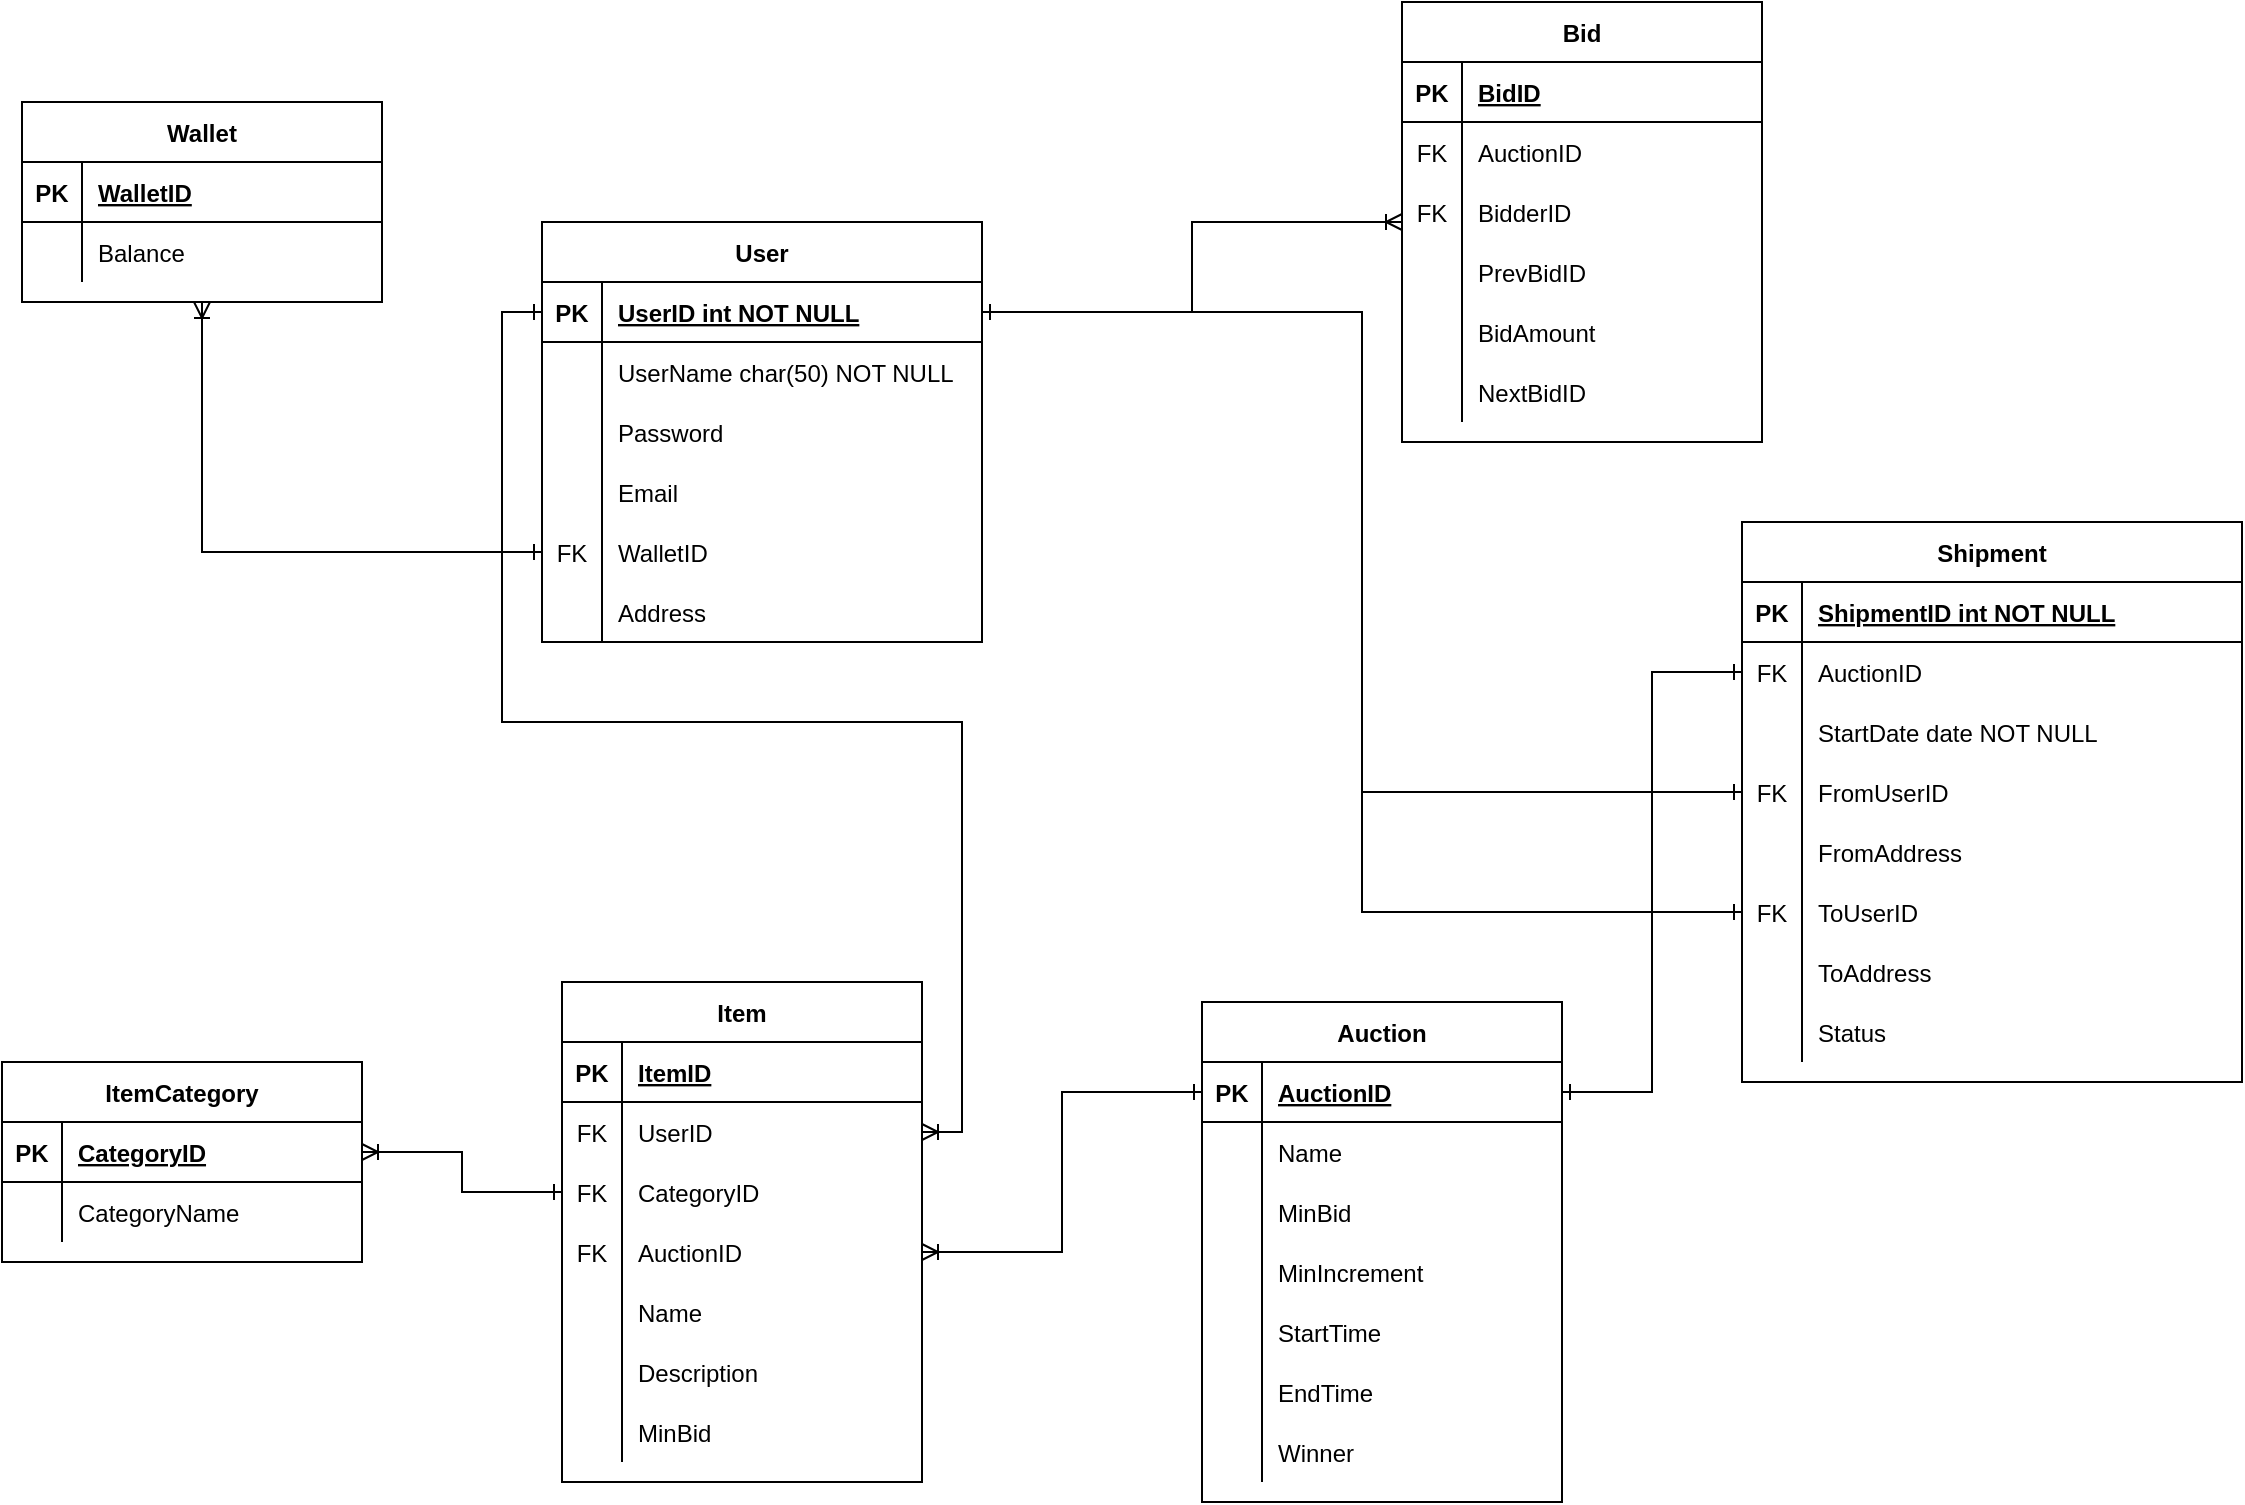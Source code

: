 <mxfile version="20.2.7" type="github" pages="2">
  <diagram id="R2lEEEUBdFMjLlhIrx00" name="Page-1">
    <mxGraphModel dx="489" dy="-200" grid="1" gridSize="10" guides="1" tooltips="1" connect="1" arrows="1" fold="1" page="1" pageScale="1" pageWidth="1169" pageHeight="827" math="0" shadow="0" extFonts="Permanent Marker^https://fonts.googleapis.com/css?family=Permanent+Marker">
      <root>
        <mxCell id="0" />
        <mxCell id="1" parent="0" />
        <mxCell id="C-vyLk0tnHw3VtMMgP7b-13" value="Shipment" style="shape=table;startSize=30;container=1;collapsible=1;childLayout=tableLayout;fixedRows=1;rowLines=0;fontStyle=1;align=center;resizeLast=1;" parent="1" vertex="1">
          <mxGeometry x="890" y="1110" width="250" height="280" as="geometry" />
        </mxCell>
        <mxCell id="C-vyLk0tnHw3VtMMgP7b-14" value="" style="shape=partialRectangle;collapsible=0;dropTarget=0;pointerEvents=0;fillColor=none;points=[[0,0.5],[1,0.5]];portConstraint=eastwest;top=0;left=0;right=0;bottom=1;" parent="C-vyLk0tnHw3VtMMgP7b-13" vertex="1">
          <mxGeometry y="30" width="250" height="30" as="geometry" />
        </mxCell>
        <mxCell id="C-vyLk0tnHw3VtMMgP7b-15" value="PK" style="shape=partialRectangle;overflow=hidden;connectable=0;fillColor=none;top=0;left=0;bottom=0;right=0;fontStyle=1;" parent="C-vyLk0tnHw3VtMMgP7b-14" vertex="1">
          <mxGeometry width="30" height="30" as="geometry">
            <mxRectangle width="30" height="30" as="alternateBounds" />
          </mxGeometry>
        </mxCell>
        <mxCell id="C-vyLk0tnHw3VtMMgP7b-16" value="ShipmentID int NOT NULL " style="shape=partialRectangle;overflow=hidden;connectable=0;fillColor=none;top=0;left=0;bottom=0;right=0;align=left;spacingLeft=6;fontStyle=5;" parent="C-vyLk0tnHw3VtMMgP7b-14" vertex="1">
          <mxGeometry x="30" width="220" height="30" as="geometry">
            <mxRectangle width="220" height="30" as="alternateBounds" />
          </mxGeometry>
        </mxCell>
        <mxCell id="C-vyLk0tnHw3VtMMgP7b-17" value="" style="shape=partialRectangle;collapsible=0;dropTarget=0;pointerEvents=0;fillColor=none;points=[[0,0.5],[1,0.5]];portConstraint=eastwest;top=0;left=0;right=0;bottom=0;" parent="C-vyLk0tnHw3VtMMgP7b-13" vertex="1">
          <mxGeometry y="60" width="250" height="30" as="geometry" />
        </mxCell>
        <mxCell id="C-vyLk0tnHw3VtMMgP7b-18" value="FK" style="shape=partialRectangle;overflow=hidden;connectable=0;fillColor=none;top=0;left=0;bottom=0;right=0;" parent="C-vyLk0tnHw3VtMMgP7b-17" vertex="1">
          <mxGeometry width="30" height="30" as="geometry">
            <mxRectangle width="30" height="30" as="alternateBounds" />
          </mxGeometry>
        </mxCell>
        <mxCell id="C-vyLk0tnHw3VtMMgP7b-19" value="AuctionID" style="shape=partialRectangle;overflow=hidden;connectable=0;fillColor=none;top=0;left=0;bottom=0;right=0;align=left;spacingLeft=6;" parent="C-vyLk0tnHw3VtMMgP7b-17" vertex="1">
          <mxGeometry x="30" width="220" height="30" as="geometry">
            <mxRectangle width="220" height="30" as="alternateBounds" />
          </mxGeometry>
        </mxCell>
        <mxCell id="C-vyLk0tnHw3VtMMgP7b-20" value="" style="shape=partialRectangle;collapsible=0;dropTarget=0;pointerEvents=0;fillColor=none;points=[[0,0.5],[1,0.5]];portConstraint=eastwest;top=0;left=0;right=0;bottom=0;" parent="C-vyLk0tnHw3VtMMgP7b-13" vertex="1">
          <mxGeometry y="90" width="250" height="30" as="geometry" />
        </mxCell>
        <mxCell id="C-vyLk0tnHw3VtMMgP7b-21" value="" style="shape=partialRectangle;overflow=hidden;connectable=0;fillColor=none;top=0;left=0;bottom=0;right=0;" parent="C-vyLk0tnHw3VtMMgP7b-20" vertex="1">
          <mxGeometry width="30" height="30" as="geometry">
            <mxRectangle width="30" height="30" as="alternateBounds" />
          </mxGeometry>
        </mxCell>
        <mxCell id="C-vyLk0tnHw3VtMMgP7b-22" value="StartDate date NOT NULL" style="shape=partialRectangle;overflow=hidden;connectable=0;fillColor=none;top=0;left=0;bottom=0;right=0;align=left;spacingLeft=6;" parent="C-vyLk0tnHw3VtMMgP7b-20" vertex="1">
          <mxGeometry x="30" width="220" height="30" as="geometry">
            <mxRectangle width="220" height="30" as="alternateBounds" />
          </mxGeometry>
        </mxCell>
        <mxCell id="MJgngpAPD8PUTKL1A56F-77" style="shape=partialRectangle;collapsible=0;dropTarget=0;pointerEvents=0;fillColor=none;points=[[0,0.5],[1,0.5]];portConstraint=eastwest;top=0;left=0;right=0;bottom=0;" parent="C-vyLk0tnHw3VtMMgP7b-13" vertex="1">
          <mxGeometry y="120" width="250" height="30" as="geometry" />
        </mxCell>
        <mxCell id="MJgngpAPD8PUTKL1A56F-78" value="FK" style="shape=partialRectangle;overflow=hidden;connectable=0;fillColor=none;top=0;left=0;bottom=0;right=0;" parent="MJgngpAPD8PUTKL1A56F-77" vertex="1">
          <mxGeometry width="30" height="30" as="geometry">
            <mxRectangle width="30" height="30" as="alternateBounds" />
          </mxGeometry>
        </mxCell>
        <mxCell id="MJgngpAPD8PUTKL1A56F-79" value="FromUserID" style="shape=partialRectangle;overflow=hidden;connectable=0;fillColor=none;top=0;left=0;bottom=0;right=0;align=left;spacingLeft=6;" parent="MJgngpAPD8PUTKL1A56F-77" vertex="1">
          <mxGeometry x="30" width="220" height="30" as="geometry">
            <mxRectangle width="220" height="30" as="alternateBounds" />
          </mxGeometry>
        </mxCell>
        <mxCell id="MJgngpAPD8PUTKL1A56F-71" style="shape=partialRectangle;collapsible=0;dropTarget=0;pointerEvents=0;fillColor=none;points=[[0,0.5],[1,0.5]];portConstraint=eastwest;top=0;left=0;right=0;bottom=0;" parent="C-vyLk0tnHw3VtMMgP7b-13" vertex="1">
          <mxGeometry y="150" width="250" height="30" as="geometry" />
        </mxCell>
        <mxCell id="MJgngpAPD8PUTKL1A56F-72" style="shape=partialRectangle;overflow=hidden;connectable=0;fillColor=none;top=0;left=0;bottom=0;right=0;" parent="MJgngpAPD8PUTKL1A56F-71" vertex="1">
          <mxGeometry width="30" height="30" as="geometry">
            <mxRectangle width="30" height="30" as="alternateBounds" />
          </mxGeometry>
        </mxCell>
        <mxCell id="MJgngpAPD8PUTKL1A56F-73" value="FromAddress" style="shape=partialRectangle;overflow=hidden;connectable=0;fillColor=none;top=0;left=0;bottom=0;right=0;align=left;spacingLeft=6;" parent="MJgngpAPD8PUTKL1A56F-71" vertex="1">
          <mxGeometry x="30" width="220" height="30" as="geometry">
            <mxRectangle width="220" height="30" as="alternateBounds" />
          </mxGeometry>
        </mxCell>
        <mxCell id="MJgngpAPD8PUTKL1A56F-74" style="shape=partialRectangle;collapsible=0;dropTarget=0;pointerEvents=0;fillColor=none;points=[[0,0.5],[1,0.5]];portConstraint=eastwest;top=0;left=0;right=0;bottom=0;" parent="C-vyLk0tnHw3VtMMgP7b-13" vertex="1">
          <mxGeometry y="180" width="250" height="30" as="geometry" />
        </mxCell>
        <mxCell id="MJgngpAPD8PUTKL1A56F-75" value="FK" style="shape=partialRectangle;overflow=hidden;connectable=0;fillColor=none;top=0;left=0;bottom=0;right=0;" parent="MJgngpAPD8PUTKL1A56F-74" vertex="1">
          <mxGeometry width="30" height="30" as="geometry">
            <mxRectangle width="30" height="30" as="alternateBounds" />
          </mxGeometry>
        </mxCell>
        <mxCell id="MJgngpAPD8PUTKL1A56F-76" value="ToUserID" style="shape=partialRectangle;overflow=hidden;connectable=0;fillColor=none;top=0;left=0;bottom=0;right=0;align=left;spacingLeft=6;" parent="MJgngpAPD8PUTKL1A56F-74" vertex="1">
          <mxGeometry x="30" width="220" height="30" as="geometry">
            <mxRectangle width="220" height="30" as="alternateBounds" />
          </mxGeometry>
        </mxCell>
        <mxCell id="MJgngpAPD8PUTKL1A56F-68" style="shape=partialRectangle;collapsible=0;dropTarget=0;pointerEvents=0;fillColor=none;points=[[0,0.5],[1,0.5]];portConstraint=eastwest;top=0;left=0;right=0;bottom=0;" parent="C-vyLk0tnHw3VtMMgP7b-13" vertex="1">
          <mxGeometry y="210" width="250" height="30" as="geometry" />
        </mxCell>
        <mxCell id="MJgngpAPD8PUTKL1A56F-69" style="shape=partialRectangle;overflow=hidden;connectable=0;fillColor=none;top=0;left=0;bottom=0;right=0;" parent="MJgngpAPD8PUTKL1A56F-68" vertex="1">
          <mxGeometry width="30" height="30" as="geometry">
            <mxRectangle width="30" height="30" as="alternateBounds" />
          </mxGeometry>
        </mxCell>
        <mxCell id="MJgngpAPD8PUTKL1A56F-70" value="ToAddress" style="shape=partialRectangle;overflow=hidden;connectable=0;fillColor=none;top=0;left=0;bottom=0;right=0;align=left;spacingLeft=6;" parent="MJgngpAPD8PUTKL1A56F-68" vertex="1">
          <mxGeometry x="30" width="220" height="30" as="geometry">
            <mxRectangle width="220" height="30" as="alternateBounds" />
          </mxGeometry>
        </mxCell>
        <mxCell id="MJgngpAPD8PUTKL1A56F-65" style="shape=partialRectangle;collapsible=0;dropTarget=0;pointerEvents=0;fillColor=none;points=[[0,0.5],[1,0.5]];portConstraint=eastwest;top=0;left=0;right=0;bottom=0;" parent="C-vyLk0tnHw3VtMMgP7b-13" vertex="1">
          <mxGeometry y="240" width="250" height="30" as="geometry" />
        </mxCell>
        <mxCell id="MJgngpAPD8PUTKL1A56F-66" style="shape=partialRectangle;overflow=hidden;connectable=0;fillColor=none;top=0;left=0;bottom=0;right=0;" parent="MJgngpAPD8PUTKL1A56F-65" vertex="1">
          <mxGeometry width="30" height="30" as="geometry">
            <mxRectangle width="30" height="30" as="alternateBounds" />
          </mxGeometry>
        </mxCell>
        <mxCell id="MJgngpAPD8PUTKL1A56F-67" value="Status" style="shape=partialRectangle;overflow=hidden;connectable=0;fillColor=none;top=0;left=0;bottom=0;right=0;align=left;spacingLeft=6;" parent="MJgngpAPD8PUTKL1A56F-65" vertex="1">
          <mxGeometry x="30" width="220" height="30" as="geometry">
            <mxRectangle width="220" height="30" as="alternateBounds" />
          </mxGeometry>
        </mxCell>
        <mxCell id="C-vyLk0tnHw3VtMMgP7b-23" value="User" style="shape=table;startSize=30;container=1;collapsible=1;childLayout=tableLayout;fixedRows=1;rowLines=0;fontStyle=1;align=center;resizeLast=1;" parent="1" vertex="1">
          <mxGeometry x="290" y="960" width="220" height="210" as="geometry" />
        </mxCell>
        <mxCell id="C-vyLk0tnHw3VtMMgP7b-24" value="" style="shape=partialRectangle;collapsible=0;dropTarget=0;pointerEvents=0;fillColor=none;points=[[0,0.5],[1,0.5]];portConstraint=eastwest;top=0;left=0;right=0;bottom=1;" parent="C-vyLk0tnHw3VtMMgP7b-23" vertex="1">
          <mxGeometry y="30" width="220" height="30" as="geometry" />
        </mxCell>
        <mxCell id="C-vyLk0tnHw3VtMMgP7b-25" value="PK" style="shape=partialRectangle;overflow=hidden;connectable=0;fillColor=none;top=0;left=0;bottom=0;right=0;fontStyle=1;" parent="C-vyLk0tnHw3VtMMgP7b-24" vertex="1">
          <mxGeometry width="30" height="30" as="geometry">
            <mxRectangle width="30" height="30" as="alternateBounds" />
          </mxGeometry>
        </mxCell>
        <mxCell id="C-vyLk0tnHw3VtMMgP7b-26" value="UserID int NOT NULL " style="shape=partialRectangle;overflow=hidden;connectable=0;fillColor=none;top=0;left=0;bottom=0;right=0;align=left;spacingLeft=6;fontStyle=5;" parent="C-vyLk0tnHw3VtMMgP7b-24" vertex="1">
          <mxGeometry x="30" width="190" height="30" as="geometry">
            <mxRectangle width="190" height="30" as="alternateBounds" />
          </mxGeometry>
        </mxCell>
        <mxCell id="C-vyLk0tnHw3VtMMgP7b-27" value="" style="shape=partialRectangle;collapsible=0;dropTarget=0;pointerEvents=0;fillColor=none;points=[[0,0.5],[1,0.5]];portConstraint=eastwest;top=0;left=0;right=0;bottom=0;" parent="C-vyLk0tnHw3VtMMgP7b-23" vertex="1">
          <mxGeometry y="60" width="220" height="30" as="geometry" />
        </mxCell>
        <mxCell id="C-vyLk0tnHw3VtMMgP7b-28" value="" style="shape=partialRectangle;overflow=hidden;connectable=0;fillColor=none;top=0;left=0;bottom=0;right=0;" parent="C-vyLk0tnHw3VtMMgP7b-27" vertex="1">
          <mxGeometry width="30" height="30" as="geometry">
            <mxRectangle width="30" height="30" as="alternateBounds" />
          </mxGeometry>
        </mxCell>
        <mxCell id="C-vyLk0tnHw3VtMMgP7b-29" value="UserName char(50) NOT NULL" style="shape=partialRectangle;overflow=hidden;connectable=0;fillColor=none;top=0;left=0;bottom=0;right=0;align=left;spacingLeft=6;" parent="C-vyLk0tnHw3VtMMgP7b-27" vertex="1">
          <mxGeometry x="30" width="190" height="30" as="geometry">
            <mxRectangle width="190" height="30" as="alternateBounds" />
          </mxGeometry>
        </mxCell>
        <mxCell id="MJgngpAPD8PUTKL1A56F-1" style="shape=partialRectangle;collapsible=0;dropTarget=0;pointerEvents=0;fillColor=none;points=[[0,0.5],[1,0.5]];portConstraint=eastwest;top=0;left=0;right=0;bottom=0;" parent="C-vyLk0tnHw3VtMMgP7b-23" vertex="1">
          <mxGeometry y="90" width="220" height="30" as="geometry" />
        </mxCell>
        <mxCell id="MJgngpAPD8PUTKL1A56F-2" style="shape=partialRectangle;overflow=hidden;connectable=0;fillColor=none;top=0;left=0;bottom=0;right=0;" parent="MJgngpAPD8PUTKL1A56F-1" vertex="1">
          <mxGeometry width="30" height="30" as="geometry">
            <mxRectangle width="30" height="30" as="alternateBounds" />
          </mxGeometry>
        </mxCell>
        <mxCell id="MJgngpAPD8PUTKL1A56F-3" value="Password" style="shape=partialRectangle;overflow=hidden;connectable=0;fillColor=none;top=0;left=0;bottom=0;right=0;align=left;spacingLeft=6;" parent="MJgngpAPD8PUTKL1A56F-1" vertex="1">
          <mxGeometry x="30" width="190" height="30" as="geometry">
            <mxRectangle width="190" height="30" as="alternateBounds" />
          </mxGeometry>
        </mxCell>
        <mxCell id="MJgngpAPD8PUTKL1A56F-4" style="shape=partialRectangle;collapsible=0;dropTarget=0;pointerEvents=0;fillColor=none;points=[[0,0.5],[1,0.5]];portConstraint=eastwest;top=0;left=0;right=0;bottom=0;" parent="C-vyLk0tnHw3VtMMgP7b-23" vertex="1">
          <mxGeometry y="120" width="220" height="30" as="geometry" />
        </mxCell>
        <mxCell id="MJgngpAPD8PUTKL1A56F-5" style="shape=partialRectangle;overflow=hidden;connectable=0;fillColor=none;top=0;left=0;bottom=0;right=0;" parent="MJgngpAPD8PUTKL1A56F-4" vertex="1">
          <mxGeometry width="30" height="30" as="geometry">
            <mxRectangle width="30" height="30" as="alternateBounds" />
          </mxGeometry>
        </mxCell>
        <mxCell id="MJgngpAPD8PUTKL1A56F-6" value="Email" style="shape=partialRectangle;overflow=hidden;connectable=0;fillColor=none;top=0;left=0;bottom=0;right=0;align=left;spacingLeft=6;" parent="MJgngpAPD8PUTKL1A56F-4" vertex="1">
          <mxGeometry x="30" width="190" height="30" as="geometry">
            <mxRectangle width="190" height="30" as="alternateBounds" />
          </mxGeometry>
        </mxCell>
        <mxCell id="MJgngpAPD8PUTKL1A56F-7" style="shape=partialRectangle;collapsible=0;dropTarget=0;pointerEvents=0;fillColor=none;points=[[0,0.5],[1,0.5]];portConstraint=eastwest;top=0;left=0;right=0;bottom=0;" parent="C-vyLk0tnHw3VtMMgP7b-23" vertex="1">
          <mxGeometry y="150" width="220" height="30" as="geometry" />
        </mxCell>
        <mxCell id="MJgngpAPD8PUTKL1A56F-8" value="FK" style="shape=partialRectangle;overflow=hidden;connectable=0;fillColor=none;top=0;left=0;bottom=0;right=0;" parent="MJgngpAPD8PUTKL1A56F-7" vertex="1">
          <mxGeometry width="30" height="30" as="geometry">
            <mxRectangle width="30" height="30" as="alternateBounds" />
          </mxGeometry>
        </mxCell>
        <mxCell id="MJgngpAPD8PUTKL1A56F-9" value="WalletID" style="shape=partialRectangle;overflow=hidden;connectable=0;fillColor=none;top=0;left=0;bottom=0;right=0;align=left;spacingLeft=6;" parent="MJgngpAPD8PUTKL1A56F-7" vertex="1">
          <mxGeometry x="30" width="190" height="30" as="geometry">
            <mxRectangle width="190" height="30" as="alternateBounds" />
          </mxGeometry>
        </mxCell>
        <mxCell id="MJgngpAPD8PUTKL1A56F-99" style="shape=partialRectangle;collapsible=0;dropTarget=0;pointerEvents=0;fillColor=none;points=[[0,0.5],[1,0.5]];portConstraint=eastwest;top=0;left=0;right=0;bottom=0;" parent="C-vyLk0tnHw3VtMMgP7b-23" vertex="1">
          <mxGeometry y="180" width="220" height="30" as="geometry" />
        </mxCell>
        <mxCell id="MJgngpAPD8PUTKL1A56F-100" style="shape=partialRectangle;overflow=hidden;connectable=0;fillColor=none;top=0;left=0;bottom=0;right=0;" parent="MJgngpAPD8PUTKL1A56F-99" vertex="1">
          <mxGeometry width="30" height="30" as="geometry">
            <mxRectangle width="30" height="30" as="alternateBounds" />
          </mxGeometry>
        </mxCell>
        <mxCell id="MJgngpAPD8PUTKL1A56F-101" value="Address" style="shape=partialRectangle;overflow=hidden;connectable=0;fillColor=none;top=0;left=0;bottom=0;right=0;align=left;spacingLeft=6;" parent="MJgngpAPD8PUTKL1A56F-99" vertex="1">
          <mxGeometry x="30" width="190" height="30" as="geometry">
            <mxRectangle width="190" height="30" as="alternateBounds" />
          </mxGeometry>
        </mxCell>
        <mxCell id="NFsIwr8g4ZznBNXbP9iP-2" value="Item" style="shape=table;startSize=30;container=1;collapsible=1;childLayout=tableLayout;fixedRows=1;rowLines=0;fontStyle=1;align=center;resizeLast=1;" parent="1" vertex="1">
          <mxGeometry x="300" y="1340" width="180" height="250" as="geometry" />
        </mxCell>
        <mxCell id="NFsIwr8g4ZznBNXbP9iP-3" value="" style="shape=tableRow;horizontal=0;startSize=0;swimlaneHead=0;swimlaneBody=0;fillColor=none;collapsible=0;dropTarget=0;points=[[0,0.5],[1,0.5]];portConstraint=eastwest;top=0;left=0;right=0;bottom=1;" parent="NFsIwr8g4ZznBNXbP9iP-2" vertex="1">
          <mxGeometry y="30" width="180" height="30" as="geometry" />
        </mxCell>
        <mxCell id="NFsIwr8g4ZznBNXbP9iP-4" value="PK" style="shape=partialRectangle;connectable=0;fillColor=none;top=0;left=0;bottom=0;right=0;fontStyle=1;overflow=hidden;" parent="NFsIwr8g4ZznBNXbP9iP-3" vertex="1">
          <mxGeometry width="30" height="30" as="geometry">
            <mxRectangle width="30" height="30" as="alternateBounds" />
          </mxGeometry>
        </mxCell>
        <mxCell id="NFsIwr8g4ZznBNXbP9iP-5" value="ItemID" style="shape=partialRectangle;connectable=0;fillColor=none;top=0;left=0;bottom=0;right=0;align=left;spacingLeft=6;fontStyle=5;overflow=hidden;" parent="NFsIwr8g4ZznBNXbP9iP-3" vertex="1">
          <mxGeometry x="30" width="150" height="30" as="geometry">
            <mxRectangle width="150" height="30" as="alternateBounds" />
          </mxGeometry>
        </mxCell>
        <mxCell id="NFsIwr8g4ZznBNXbP9iP-6" value="" style="shape=tableRow;horizontal=0;startSize=0;swimlaneHead=0;swimlaneBody=0;fillColor=none;collapsible=0;dropTarget=0;points=[[0,0.5],[1,0.5]];portConstraint=eastwest;top=0;left=0;right=0;bottom=0;" parent="NFsIwr8g4ZznBNXbP9iP-2" vertex="1">
          <mxGeometry y="60" width="180" height="30" as="geometry" />
        </mxCell>
        <mxCell id="NFsIwr8g4ZznBNXbP9iP-7" value="FK" style="shape=partialRectangle;connectable=0;fillColor=none;top=0;left=0;bottom=0;right=0;editable=1;overflow=hidden;" parent="NFsIwr8g4ZznBNXbP9iP-6" vertex="1">
          <mxGeometry width="30" height="30" as="geometry">
            <mxRectangle width="30" height="30" as="alternateBounds" />
          </mxGeometry>
        </mxCell>
        <mxCell id="NFsIwr8g4ZznBNXbP9iP-8" value="UserID" style="shape=partialRectangle;connectable=0;fillColor=none;top=0;left=0;bottom=0;right=0;align=left;spacingLeft=6;overflow=hidden;" parent="NFsIwr8g4ZznBNXbP9iP-6" vertex="1">
          <mxGeometry x="30" width="150" height="30" as="geometry">
            <mxRectangle width="150" height="30" as="alternateBounds" />
          </mxGeometry>
        </mxCell>
        <mxCell id="NFsIwr8g4ZznBNXbP9iP-9" value="" style="shape=tableRow;horizontal=0;startSize=0;swimlaneHead=0;swimlaneBody=0;fillColor=none;collapsible=0;dropTarget=0;points=[[0,0.5],[1,0.5]];portConstraint=eastwest;top=0;left=0;right=0;bottom=0;" parent="NFsIwr8g4ZznBNXbP9iP-2" vertex="1">
          <mxGeometry y="90" width="180" height="30" as="geometry" />
        </mxCell>
        <mxCell id="NFsIwr8g4ZznBNXbP9iP-10" value="FK" style="shape=partialRectangle;connectable=0;fillColor=none;top=0;left=0;bottom=0;right=0;editable=1;overflow=hidden;" parent="NFsIwr8g4ZznBNXbP9iP-9" vertex="1">
          <mxGeometry width="30" height="30" as="geometry">
            <mxRectangle width="30" height="30" as="alternateBounds" />
          </mxGeometry>
        </mxCell>
        <mxCell id="NFsIwr8g4ZznBNXbP9iP-11" value="CategoryID" style="shape=partialRectangle;connectable=0;fillColor=none;top=0;left=0;bottom=0;right=0;align=left;spacingLeft=6;overflow=hidden;" parent="NFsIwr8g4ZznBNXbP9iP-9" vertex="1">
          <mxGeometry x="30" width="150" height="30" as="geometry">
            <mxRectangle width="150" height="30" as="alternateBounds" />
          </mxGeometry>
        </mxCell>
        <mxCell id="MJgngpAPD8PUTKL1A56F-40" style="shape=tableRow;horizontal=0;startSize=0;swimlaneHead=0;swimlaneBody=0;fillColor=none;collapsible=0;dropTarget=0;points=[[0,0.5],[1,0.5]];portConstraint=eastwest;top=0;left=0;right=0;bottom=0;" parent="NFsIwr8g4ZznBNXbP9iP-2" vertex="1">
          <mxGeometry y="120" width="180" height="30" as="geometry" />
        </mxCell>
        <mxCell id="MJgngpAPD8PUTKL1A56F-41" value="FK" style="shape=partialRectangle;connectable=0;fillColor=none;top=0;left=0;bottom=0;right=0;editable=1;overflow=hidden;" parent="MJgngpAPD8PUTKL1A56F-40" vertex="1">
          <mxGeometry width="30" height="30" as="geometry">
            <mxRectangle width="30" height="30" as="alternateBounds" />
          </mxGeometry>
        </mxCell>
        <mxCell id="MJgngpAPD8PUTKL1A56F-42" value="AuctionID" style="shape=partialRectangle;connectable=0;fillColor=none;top=0;left=0;bottom=0;right=0;align=left;spacingLeft=6;overflow=hidden;" parent="MJgngpAPD8PUTKL1A56F-40" vertex="1">
          <mxGeometry x="30" width="150" height="30" as="geometry">
            <mxRectangle width="150" height="30" as="alternateBounds" />
          </mxGeometry>
        </mxCell>
        <mxCell id="NFsIwr8g4ZznBNXbP9iP-12" value="" style="shape=tableRow;horizontal=0;startSize=0;swimlaneHead=0;swimlaneBody=0;fillColor=none;collapsible=0;dropTarget=0;points=[[0,0.5],[1,0.5]];portConstraint=eastwest;top=0;left=0;right=0;bottom=0;" parent="NFsIwr8g4ZznBNXbP9iP-2" vertex="1">
          <mxGeometry y="150" width="180" height="30" as="geometry" />
        </mxCell>
        <mxCell id="NFsIwr8g4ZznBNXbP9iP-13" value="" style="shape=partialRectangle;connectable=0;fillColor=none;top=0;left=0;bottom=0;right=0;editable=1;overflow=hidden;" parent="NFsIwr8g4ZznBNXbP9iP-12" vertex="1">
          <mxGeometry width="30" height="30" as="geometry">
            <mxRectangle width="30" height="30" as="alternateBounds" />
          </mxGeometry>
        </mxCell>
        <mxCell id="NFsIwr8g4ZznBNXbP9iP-14" value="Name" style="shape=partialRectangle;connectable=0;fillColor=none;top=0;left=0;bottom=0;right=0;align=left;spacingLeft=6;overflow=hidden;" parent="NFsIwr8g4ZznBNXbP9iP-12" vertex="1">
          <mxGeometry x="30" width="150" height="30" as="geometry">
            <mxRectangle width="150" height="30" as="alternateBounds" />
          </mxGeometry>
        </mxCell>
        <mxCell id="NFsIwr8g4ZznBNXbP9iP-15" style="shape=tableRow;horizontal=0;startSize=0;swimlaneHead=0;swimlaneBody=0;fillColor=none;collapsible=0;dropTarget=0;points=[[0,0.5],[1,0.5]];portConstraint=eastwest;top=0;left=0;right=0;bottom=0;" parent="NFsIwr8g4ZznBNXbP9iP-2" vertex="1">
          <mxGeometry y="180" width="180" height="30" as="geometry" />
        </mxCell>
        <mxCell id="NFsIwr8g4ZznBNXbP9iP-16" style="shape=partialRectangle;connectable=0;fillColor=none;top=0;left=0;bottom=0;right=0;editable=1;overflow=hidden;" parent="NFsIwr8g4ZznBNXbP9iP-15" vertex="1">
          <mxGeometry width="30" height="30" as="geometry">
            <mxRectangle width="30" height="30" as="alternateBounds" />
          </mxGeometry>
        </mxCell>
        <mxCell id="NFsIwr8g4ZznBNXbP9iP-17" value="Description" style="shape=partialRectangle;connectable=0;fillColor=none;top=0;left=0;bottom=0;right=0;align=left;spacingLeft=6;overflow=hidden;" parent="NFsIwr8g4ZznBNXbP9iP-15" vertex="1">
          <mxGeometry x="30" width="150" height="30" as="geometry">
            <mxRectangle width="150" height="30" as="alternateBounds" />
          </mxGeometry>
        </mxCell>
        <mxCell id="MJgngpAPD8PUTKL1A56F-24" style="shape=tableRow;horizontal=0;startSize=0;swimlaneHead=0;swimlaneBody=0;fillColor=none;collapsible=0;dropTarget=0;points=[[0,0.5],[1,0.5]];portConstraint=eastwest;top=0;left=0;right=0;bottom=0;" parent="NFsIwr8g4ZznBNXbP9iP-2" vertex="1">
          <mxGeometry y="210" width="180" height="30" as="geometry" />
        </mxCell>
        <mxCell id="MJgngpAPD8PUTKL1A56F-25" style="shape=partialRectangle;connectable=0;fillColor=none;top=0;left=0;bottom=0;right=0;editable=1;overflow=hidden;" parent="MJgngpAPD8PUTKL1A56F-24" vertex="1">
          <mxGeometry width="30" height="30" as="geometry">
            <mxRectangle width="30" height="30" as="alternateBounds" />
          </mxGeometry>
        </mxCell>
        <mxCell id="MJgngpAPD8PUTKL1A56F-26" value="MinBid" style="shape=partialRectangle;connectable=0;fillColor=none;top=0;left=0;bottom=0;right=0;align=left;spacingLeft=6;overflow=hidden;" parent="MJgngpAPD8PUTKL1A56F-24" vertex="1">
          <mxGeometry x="30" width="150" height="30" as="geometry">
            <mxRectangle width="150" height="30" as="alternateBounds" />
          </mxGeometry>
        </mxCell>
        <mxCell id="NFsIwr8g4ZznBNXbP9iP-18" value="ItemCategory" style="shape=table;startSize=30;container=1;collapsible=1;childLayout=tableLayout;fixedRows=1;rowLines=0;fontStyle=1;align=center;resizeLast=1;" parent="1" vertex="1">
          <mxGeometry x="20" y="1380" width="180" height="100" as="geometry" />
        </mxCell>
        <mxCell id="NFsIwr8g4ZznBNXbP9iP-19" value="" style="shape=tableRow;horizontal=0;startSize=0;swimlaneHead=0;swimlaneBody=0;fillColor=none;collapsible=0;dropTarget=0;points=[[0,0.5],[1,0.5]];portConstraint=eastwest;top=0;left=0;right=0;bottom=1;" parent="NFsIwr8g4ZznBNXbP9iP-18" vertex="1">
          <mxGeometry y="30" width="180" height="30" as="geometry" />
        </mxCell>
        <mxCell id="NFsIwr8g4ZznBNXbP9iP-20" value="PK" style="shape=partialRectangle;connectable=0;fillColor=none;top=0;left=0;bottom=0;right=0;fontStyle=1;overflow=hidden;" parent="NFsIwr8g4ZznBNXbP9iP-19" vertex="1">
          <mxGeometry width="30" height="30" as="geometry">
            <mxRectangle width="30" height="30" as="alternateBounds" />
          </mxGeometry>
        </mxCell>
        <mxCell id="NFsIwr8g4ZznBNXbP9iP-21" value="CategoryID" style="shape=partialRectangle;connectable=0;fillColor=none;top=0;left=0;bottom=0;right=0;align=left;spacingLeft=6;fontStyle=5;overflow=hidden;" parent="NFsIwr8g4ZznBNXbP9iP-19" vertex="1">
          <mxGeometry x="30" width="150" height="30" as="geometry">
            <mxRectangle width="150" height="30" as="alternateBounds" />
          </mxGeometry>
        </mxCell>
        <mxCell id="NFsIwr8g4ZznBNXbP9iP-22" value="" style="shape=tableRow;horizontal=0;startSize=0;swimlaneHead=0;swimlaneBody=0;fillColor=none;collapsible=0;dropTarget=0;points=[[0,0.5],[1,0.5]];portConstraint=eastwest;top=0;left=0;right=0;bottom=0;" parent="NFsIwr8g4ZznBNXbP9iP-18" vertex="1">
          <mxGeometry y="60" width="180" height="30" as="geometry" />
        </mxCell>
        <mxCell id="NFsIwr8g4ZznBNXbP9iP-23" value="" style="shape=partialRectangle;connectable=0;fillColor=none;top=0;left=0;bottom=0;right=0;editable=1;overflow=hidden;" parent="NFsIwr8g4ZznBNXbP9iP-22" vertex="1">
          <mxGeometry width="30" height="30" as="geometry">
            <mxRectangle width="30" height="30" as="alternateBounds" />
          </mxGeometry>
        </mxCell>
        <mxCell id="NFsIwr8g4ZznBNXbP9iP-24" value="CategoryName" style="shape=partialRectangle;connectable=0;fillColor=none;top=0;left=0;bottom=0;right=0;align=left;spacingLeft=6;overflow=hidden;" parent="NFsIwr8g4ZznBNXbP9iP-22" vertex="1">
          <mxGeometry x="30" width="150" height="30" as="geometry">
            <mxRectangle width="150" height="30" as="alternateBounds" />
          </mxGeometry>
        </mxCell>
        <mxCell id="NFsIwr8g4ZznBNXbP9iP-37" style="rounded=0;orthogonalLoop=1;jettySize=auto;html=1;endArrow=ERoneToMany;endFill=0;startArrow=ERone;startFill=0;edgeStyle=orthogonalEdgeStyle;" parent="1" source="NFsIwr8g4ZznBNXbP9iP-9" target="NFsIwr8g4ZznBNXbP9iP-19" edge="1">
          <mxGeometry relative="1" as="geometry" />
        </mxCell>
        <mxCell id="MJgngpAPD8PUTKL1A56F-102" style="edgeStyle=orthogonalEdgeStyle;rounded=0;orthogonalLoop=1;jettySize=auto;html=1;endArrow=ERone;endFill=0;startArrow=ERoneToMany;startFill=0;" parent="1" source="MJgngpAPD8PUTKL1A56F-11" target="MJgngpAPD8PUTKL1A56F-7" edge="1">
          <mxGeometry relative="1" as="geometry" />
        </mxCell>
        <mxCell id="MJgngpAPD8PUTKL1A56F-11" value="Wallet" style="shape=table;startSize=30;container=1;collapsible=1;childLayout=tableLayout;fixedRows=1;rowLines=0;fontStyle=1;align=center;resizeLast=1;" parent="1" vertex="1">
          <mxGeometry x="30" y="900" width="180" height="100" as="geometry" />
        </mxCell>
        <mxCell id="MJgngpAPD8PUTKL1A56F-12" value="" style="shape=tableRow;horizontal=0;startSize=0;swimlaneHead=0;swimlaneBody=0;fillColor=none;collapsible=0;dropTarget=0;points=[[0,0.5],[1,0.5]];portConstraint=eastwest;top=0;left=0;right=0;bottom=1;" parent="MJgngpAPD8PUTKL1A56F-11" vertex="1">
          <mxGeometry y="30" width="180" height="30" as="geometry" />
        </mxCell>
        <mxCell id="MJgngpAPD8PUTKL1A56F-13" value="PK" style="shape=partialRectangle;connectable=0;fillColor=none;top=0;left=0;bottom=0;right=0;fontStyle=1;overflow=hidden;" parent="MJgngpAPD8PUTKL1A56F-12" vertex="1">
          <mxGeometry width="30" height="30" as="geometry">
            <mxRectangle width="30" height="30" as="alternateBounds" />
          </mxGeometry>
        </mxCell>
        <mxCell id="MJgngpAPD8PUTKL1A56F-14" value="WalletID" style="shape=partialRectangle;connectable=0;fillColor=none;top=0;left=0;bottom=0;right=0;align=left;spacingLeft=6;fontStyle=5;overflow=hidden;" parent="MJgngpAPD8PUTKL1A56F-12" vertex="1">
          <mxGeometry x="30" width="150" height="30" as="geometry">
            <mxRectangle width="150" height="30" as="alternateBounds" />
          </mxGeometry>
        </mxCell>
        <mxCell id="MJgngpAPD8PUTKL1A56F-15" value="" style="shape=tableRow;horizontal=0;startSize=0;swimlaneHead=0;swimlaneBody=0;fillColor=none;collapsible=0;dropTarget=0;points=[[0,0.5],[1,0.5]];portConstraint=eastwest;top=0;left=0;right=0;bottom=0;" parent="MJgngpAPD8PUTKL1A56F-11" vertex="1">
          <mxGeometry y="60" width="180" height="30" as="geometry" />
        </mxCell>
        <mxCell id="MJgngpAPD8PUTKL1A56F-16" value="" style="shape=partialRectangle;connectable=0;fillColor=none;top=0;left=0;bottom=0;right=0;editable=1;overflow=hidden;" parent="MJgngpAPD8PUTKL1A56F-15" vertex="1">
          <mxGeometry width="30" height="30" as="geometry">
            <mxRectangle width="30" height="30" as="alternateBounds" />
          </mxGeometry>
        </mxCell>
        <mxCell id="MJgngpAPD8PUTKL1A56F-17" value="Balance" style="shape=partialRectangle;connectable=0;fillColor=none;top=0;left=0;bottom=0;right=0;align=left;spacingLeft=6;overflow=hidden;" parent="MJgngpAPD8PUTKL1A56F-15" vertex="1">
          <mxGeometry x="30" width="150" height="30" as="geometry">
            <mxRectangle width="150" height="30" as="alternateBounds" />
          </mxGeometry>
        </mxCell>
        <mxCell id="MJgngpAPD8PUTKL1A56F-27" value="Auction" style="shape=table;startSize=30;container=1;collapsible=1;childLayout=tableLayout;fixedRows=1;rowLines=0;fontStyle=1;align=center;resizeLast=1;" parent="1" vertex="1">
          <mxGeometry x="620" y="1350" width="180" height="250" as="geometry" />
        </mxCell>
        <mxCell id="MJgngpAPD8PUTKL1A56F-28" value="" style="shape=tableRow;horizontal=0;startSize=0;swimlaneHead=0;swimlaneBody=0;fillColor=none;collapsible=0;dropTarget=0;points=[[0,0.5],[1,0.5]];portConstraint=eastwest;top=0;left=0;right=0;bottom=1;" parent="MJgngpAPD8PUTKL1A56F-27" vertex="1">
          <mxGeometry y="30" width="180" height="30" as="geometry" />
        </mxCell>
        <mxCell id="MJgngpAPD8PUTKL1A56F-29" value="PK" style="shape=partialRectangle;connectable=0;fillColor=none;top=0;left=0;bottom=0;right=0;fontStyle=1;overflow=hidden;" parent="MJgngpAPD8PUTKL1A56F-28" vertex="1">
          <mxGeometry width="30" height="30" as="geometry">
            <mxRectangle width="30" height="30" as="alternateBounds" />
          </mxGeometry>
        </mxCell>
        <mxCell id="MJgngpAPD8PUTKL1A56F-30" value="AuctionID" style="shape=partialRectangle;connectable=0;fillColor=none;top=0;left=0;bottom=0;right=0;align=left;spacingLeft=6;fontStyle=5;overflow=hidden;" parent="MJgngpAPD8PUTKL1A56F-28" vertex="1">
          <mxGeometry x="30" width="150" height="30" as="geometry">
            <mxRectangle width="150" height="30" as="alternateBounds" />
          </mxGeometry>
        </mxCell>
        <mxCell id="MJgngpAPD8PUTKL1A56F-62" style="shape=tableRow;horizontal=0;startSize=0;swimlaneHead=0;swimlaneBody=0;fillColor=none;collapsible=0;dropTarget=0;points=[[0,0.5],[1,0.5]];portConstraint=eastwest;top=0;left=0;right=0;bottom=0;" parent="MJgngpAPD8PUTKL1A56F-27" vertex="1">
          <mxGeometry y="60" width="180" height="30" as="geometry" />
        </mxCell>
        <mxCell id="MJgngpAPD8PUTKL1A56F-63" style="shape=partialRectangle;connectable=0;fillColor=none;top=0;left=0;bottom=0;right=0;editable=1;overflow=hidden;" parent="MJgngpAPD8PUTKL1A56F-62" vertex="1">
          <mxGeometry width="30" height="30" as="geometry">
            <mxRectangle width="30" height="30" as="alternateBounds" />
          </mxGeometry>
        </mxCell>
        <mxCell id="MJgngpAPD8PUTKL1A56F-64" value="Name" style="shape=partialRectangle;connectable=0;fillColor=none;top=0;left=0;bottom=0;right=0;align=left;spacingLeft=6;overflow=hidden;" parent="MJgngpAPD8PUTKL1A56F-62" vertex="1">
          <mxGeometry x="30" width="150" height="30" as="geometry">
            <mxRectangle width="150" height="30" as="alternateBounds" />
          </mxGeometry>
        </mxCell>
        <mxCell id="MJgngpAPD8PUTKL1A56F-31" value="" style="shape=tableRow;horizontal=0;startSize=0;swimlaneHead=0;swimlaneBody=0;fillColor=none;collapsible=0;dropTarget=0;points=[[0,0.5],[1,0.5]];portConstraint=eastwest;top=0;left=0;right=0;bottom=0;" parent="MJgngpAPD8PUTKL1A56F-27" vertex="1">
          <mxGeometry y="90" width="180" height="30" as="geometry" />
        </mxCell>
        <mxCell id="MJgngpAPD8PUTKL1A56F-32" value="" style="shape=partialRectangle;connectable=0;fillColor=none;top=0;left=0;bottom=0;right=0;editable=1;overflow=hidden;" parent="MJgngpAPD8PUTKL1A56F-31" vertex="1">
          <mxGeometry width="30" height="30" as="geometry">
            <mxRectangle width="30" height="30" as="alternateBounds" />
          </mxGeometry>
        </mxCell>
        <mxCell id="MJgngpAPD8PUTKL1A56F-33" value="MinBid" style="shape=partialRectangle;connectable=0;fillColor=none;top=0;left=0;bottom=0;right=0;align=left;spacingLeft=6;overflow=hidden;" parent="MJgngpAPD8PUTKL1A56F-31" vertex="1">
          <mxGeometry x="30" width="150" height="30" as="geometry">
            <mxRectangle width="150" height="30" as="alternateBounds" />
          </mxGeometry>
        </mxCell>
        <mxCell id="MJgngpAPD8PUTKL1A56F-34" value="" style="shape=tableRow;horizontal=0;startSize=0;swimlaneHead=0;swimlaneBody=0;fillColor=none;collapsible=0;dropTarget=0;points=[[0,0.5],[1,0.5]];portConstraint=eastwest;top=0;left=0;right=0;bottom=0;" parent="MJgngpAPD8PUTKL1A56F-27" vertex="1">
          <mxGeometry y="120" width="180" height="30" as="geometry" />
        </mxCell>
        <mxCell id="MJgngpAPD8PUTKL1A56F-35" value="" style="shape=partialRectangle;connectable=0;fillColor=none;top=0;left=0;bottom=0;right=0;editable=1;overflow=hidden;" parent="MJgngpAPD8PUTKL1A56F-34" vertex="1">
          <mxGeometry width="30" height="30" as="geometry">
            <mxRectangle width="30" height="30" as="alternateBounds" />
          </mxGeometry>
        </mxCell>
        <mxCell id="MJgngpAPD8PUTKL1A56F-36" value="MinIncrement" style="shape=partialRectangle;connectable=0;fillColor=none;top=0;left=0;bottom=0;right=0;align=left;spacingLeft=6;overflow=hidden;" parent="MJgngpAPD8PUTKL1A56F-34" vertex="1">
          <mxGeometry x="30" width="150" height="30" as="geometry">
            <mxRectangle width="150" height="30" as="alternateBounds" />
          </mxGeometry>
        </mxCell>
        <mxCell id="MJgngpAPD8PUTKL1A56F-37" value="" style="shape=tableRow;horizontal=0;startSize=0;swimlaneHead=0;swimlaneBody=0;fillColor=none;collapsible=0;dropTarget=0;points=[[0,0.5],[1,0.5]];portConstraint=eastwest;top=0;left=0;right=0;bottom=0;" parent="MJgngpAPD8PUTKL1A56F-27" vertex="1">
          <mxGeometry y="150" width="180" height="30" as="geometry" />
        </mxCell>
        <mxCell id="MJgngpAPD8PUTKL1A56F-38" value="" style="shape=partialRectangle;connectable=0;fillColor=none;top=0;left=0;bottom=0;right=0;editable=1;overflow=hidden;" parent="MJgngpAPD8PUTKL1A56F-37" vertex="1">
          <mxGeometry width="30" height="30" as="geometry">
            <mxRectangle width="30" height="30" as="alternateBounds" />
          </mxGeometry>
        </mxCell>
        <mxCell id="MJgngpAPD8PUTKL1A56F-39" value="StartTime" style="shape=partialRectangle;connectable=0;fillColor=none;top=0;left=0;bottom=0;right=0;align=left;spacingLeft=6;overflow=hidden;" parent="MJgngpAPD8PUTKL1A56F-37" vertex="1">
          <mxGeometry x="30" width="150" height="30" as="geometry">
            <mxRectangle width="150" height="30" as="alternateBounds" />
          </mxGeometry>
        </mxCell>
        <mxCell id="MJgngpAPD8PUTKL1A56F-56" style="shape=tableRow;horizontal=0;startSize=0;swimlaneHead=0;swimlaneBody=0;fillColor=none;collapsible=0;dropTarget=0;points=[[0,0.5],[1,0.5]];portConstraint=eastwest;top=0;left=0;right=0;bottom=0;" parent="MJgngpAPD8PUTKL1A56F-27" vertex="1">
          <mxGeometry y="180" width="180" height="30" as="geometry" />
        </mxCell>
        <mxCell id="MJgngpAPD8PUTKL1A56F-57" style="shape=partialRectangle;connectable=0;fillColor=none;top=0;left=0;bottom=0;right=0;editable=1;overflow=hidden;" parent="MJgngpAPD8PUTKL1A56F-56" vertex="1">
          <mxGeometry width="30" height="30" as="geometry">
            <mxRectangle width="30" height="30" as="alternateBounds" />
          </mxGeometry>
        </mxCell>
        <mxCell id="MJgngpAPD8PUTKL1A56F-58" value="EndTime" style="shape=partialRectangle;connectable=0;fillColor=none;top=0;left=0;bottom=0;right=0;align=left;spacingLeft=6;overflow=hidden;" parent="MJgngpAPD8PUTKL1A56F-56" vertex="1">
          <mxGeometry x="30" width="150" height="30" as="geometry">
            <mxRectangle width="150" height="30" as="alternateBounds" />
          </mxGeometry>
        </mxCell>
        <mxCell id="MJgngpAPD8PUTKL1A56F-59" style="shape=tableRow;horizontal=0;startSize=0;swimlaneHead=0;swimlaneBody=0;fillColor=none;collapsible=0;dropTarget=0;points=[[0,0.5],[1,0.5]];portConstraint=eastwest;top=0;left=0;right=0;bottom=0;" parent="MJgngpAPD8PUTKL1A56F-27" vertex="1">
          <mxGeometry y="210" width="180" height="30" as="geometry" />
        </mxCell>
        <mxCell id="MJgngpAPD8PUTKL1A56F-60" style="shape=partialRectangle;connectable=0;fillColor=none;top=0;left=0;bottom=0;right=0;editable=1;overflow=hidden;" parent="MJgngpAPD8PUTKL1A56F-59" vertex="1">
          <mxGeometry width="30" height="30" as="geometry">
            <mxRectangle width="30" height="30" as="alternateBounds" />
          </mxGeometry>
        </mxCell>
        <mxCell id="MJgngpAPD8PUTKL1A56F-61" value="Winner" style="shape=partialRectangle;connectable=0;fillColor=none;top=0;left=0;bottom=0;right=0;align=left;spacingLeft=6;overflow=hidden;" parent="MJgngpAPD8PUTKL1A56F-59" vertex="1">
          <mxGeometry x="30" width="150" height="30" as="geometry">
            <mxRectangle width="150" height="30" as="alternateBounds" />
          </mxGeometry>
        </mxCell>
        <mxCell id="MJgngpAPD8PUTKL1A56F-105" style="edgeStyle=orthogonalEdgeStyle;rounded=0;orthogonalLoop=1;jettySize=auto;html=1;startArrow=ERoneToMany;startFill=0;endArrow=ERone;endFill=0;" parent="1" source="MJgngpAPD8PUTKL1A56F-43" target="C-vyLk0tnHw3VtMMgP7b-24" edge="1">
          <mxGeometry relative="1" as="geometry" />
        </mxCell>
        <mxCell id="MJgngpAPD8PUTKL1A56F-43" value="Bid" style="shape=table;startSize=30;container=1;collapsible=1;childLayout=tableLayout;fixedRows=1;rowLines=0;fontStyle=1;align=center;resizeLast=1;" parent="1" vertex="1">
          <mxGeometry x="720" y="850" width="180" height="220" as="geometry" />
        </mxCell>
        <mxCell id="MJgngpAPD8PUTKL1A56F-44" value="" style="shape=tableRow;horizontal=0;startSize=0;swimlaneHead=0;swimlaneBody=0;fillColor=none;collapsible=0;dropTarget=0;points=[[0,0.5],[1,0.5]];portConstraint=eastwest;top=0;left=0;right=0;bottom=1;" parent="MJgngpAPD8PUTKL1A56F-43" vertex="1">
          <mxGeometry y="30" width="180" height="30" as="geometry" />
        </mxCell>
        <mxCell id="MJgngpAPD8PUTKL1A56F-45" value="PK" style="shape=partialRectangle;connectable=0;fillColor=none;top=0;left=0;bottom=0;right=0;fontStyle=1;overflow=hidden;" parent="MJgngpAPD8PUTKL1A56F-44" vertex="1">
          <mxGeometry width="30" height="30" as="geometry">
            <mxRectangle width="30" height="30" as="alternateBounds" />
          </mxGeometry>
        </mxCell>
        <mxCell id="MJgngpAPD8PUTKL1A56F-46" value="BidID" style="shape=partialRectangle;connectable=0;fillColor=none;top=0;left=0;bottom=0;right=0;align=left;spacingLeft=6;fontStyle=5;overflow=hidden;" parent="MJgngpAPD8PUTKL1A56F-44" vertex="1">
          <mxGeometry x="30" width="150" height="30" as="geometry">
            <mxRectangle width="150" height="30" as="alternateBounds" />
          </mxGeometry>
        </mxCell>
        <mxCell id="MJgngpAPD8PUTKL1A56F-47" value="" style="shape=tableRow;horizontal=0;startSize=0;swimlaneHead=0;swimlaneBody=0;fillColor=none;collapsible=0;dropTarget=0;points=[[0,0.5],[1,0.5]];portConstraint=eastwest;top=0;left=0;right=0;bottom=0;" parent="MJgngpAPD8PUTKL1A56F-43" vertex="1">
          <mxGeometry y="60" width="180" height="30" as="geometry" />
        </mxCell>
        <mxCell id="MJgngpAPD8PUTKL1A56F-48" value="FK" style="shape=partialRectangle;connectable=0;fillColor=none;top=0;left=0;bottom=0;right=0;editable=1;overflow=hidden;" parent="MJgngpAPD8PUTKL1A56F-47" vertex="1">
          <mxGeometry width="30" height="30" as="geometry">
            <mxRectangle width="30" height="30" as="alternateBounds" />
          </mxGeometry>
        </mxCell>
        <mxCell id="MJgngpAPD8PUTKL1A56F-49" value="AuctionID" style="shape=partialRectangle;connectable=0;fillColor=none;top=0;left=0;bottom=0;right=0;align=left;spacingLeft=6;overflow=hidden;" parent="MJgngpAPD8PUTKL1A56F-47" vertex="1">
          <mxGeometry x="30" width="150" height="30" as="geometry">
            <mxRectangle width="150" height="30" as="alternateBounds" />
          </mxGeometry>
        </mxCell>
        <mxCell id="MJgngpAPD8PUTKL1A56F-83" style="shape=tableRow;horizontal=0;startSize=0;swimlaneHead=0;swimlaneBody=0;fillColor=none;collapsible=0;dropTarget=0;points=[[0,0.5],[1,0.5]];portConstraint=eastwest;top=0;left=0;right=0;bottom=0;" parent="MJgngpAPD8PUTKL1A56F-43" vertex="1">
          <mxGeometry y="90" width="180" height="30" as="geometry" />
        </mxCell>
        <mxCell id="MJgngpAPD8PUTKL1A56F-84" value="FK" style="shape=partialRectangle;connectable=0;fillColor=none;top=0;left=0;bottom=0;right=0;editable=1;overflow=hidden;" parent="MJgngpAPD8PUTKL1A56F-83" vertex="1">
          <mxGeometry width="30" height="30" as="geometry">
            <mxRectangle width="30" height="30" as="alternateBounds" />
          </mxGeometry>
        </mxCell>
        <mxCell id="MJgngpAPD8PUTKL1A56F-85" value="BidderID" style="shape=partialRectangle;connectable=0;fillColor=none;top=0;left=0;bottom=0;right=0;align=left;spacingLeft=6;overflow=hidden;" parent="MJgngpAPD8PUTKL1A56F-83" vertex="1">
          <mxGeometry x="30" width="150" height="30" as="geometry">
            <mxRectangle width="150" height="30" as="alternateBounds" />
          </mxGeometry>
        </mxCell>
        <mxCell id="MJgngpAPD8PUTKL1A56F-50" value="" style="shape=tableRow;horizontal=0;startSize=0;swimlaneHead=0;swimlaneBody=0;fillColor=none;collapsible=0;dropTarget=0;points=[[0,0.5],[1,0.5]];portConstraint=eastwest;top=0;left=0;right=0;bottom=0;" parent="MJgngpAPD8PUTKL1A56F-43" vertex="1">
          <mxGeometry y="120" width="180" height="30" as="geometry" />
        </mxCell>
        <mxCell id="MJgngpAPD8PUTKL1A56F-51" value="" style="shape=partialRectangle;connectable=0;fillColor=none;top=0;left=0;bottom=0;right=0;editable=1;overflow=hidden;" parent="MJgngpAPD8PUTKL1A56F-50" vertex="1">
          <mxGeometry width="30" height="30" as="geometry">
            <mxRectangle width="30" height="30" as="alternateBounds" />
          </mxGeometry>
        </mxCell>
        <mxCell id="MJgngpAPD8PUTKL1A56F-52" value="PrevBidID" style="shape=partialRectangle;connectable=0;fillColor=none;top=0;left=0;bottom=0;right=0;align=left;spacingLeft=6;overflow=hidden;" parent="MJgngpAPD8PUTKL1A56F-50" vertex="1">
          <mxGeometry x="30" width="150" height="30" as="geometry">
            <mxRectangle width="150" height="30" as="alternateBounds" />
          </mxGeometry>
        </mxCell>
        <mxCell id="MJgngpAPD8PUTKL1A56F-53" value="" style="shape=tableRow;horizontal=0;startSize=0;swimlaneHead=0;swimlaneBody=0;fillColor=none;collapsible=0;dropTarget=0;points=[[0,0.5],[1,0.5]];portConstraint=eastwest;top=0;left=0;right=0;bottom=0;" parent="MJgngpAPD8PUTKL1A56F-43" vertex="1">
          <mxGeometry y="150" width="180" height="30" as="geometry" />
        </mxCell>
        <mxCell id="MJgngpAPD8PUTKL1A56F-54" value="" style="shape=partialRectangle;connectable=0;fillColor=none;top=0;left=0;bottom=0;right=0;editable=1;overflow=hidden;" parent="MJgngpAPD8PUTKL1A56F-53" vertex="1">
          <mxGeometry width="30" height="30" as="geometry">
            <mxRectangle width="30" height="30" as="alternateBounds" />
          </mxGeometry>
        </mxCell>
        <mxCell id="MJgngpAPD8PUTKL1A56F-55" value="BidAmount" style="shape=partialRectangle;connectable=0;fillColor=none;top=0;left=0;bottom=0;right=0;align=left;spacingLeft=6;overflow=hidden;" parent="MJgngpAPD8PUTKL1A56F-53" vertex="1">
          <mxGeometry x="30" width="150" height="30" as="geometry">
            <mxRectangle width="150" height="30" as="alternateBounds" />
          </mxGeometry>
        </mxCell>
        <mxCell id="MJgngpAPD8PUTKL1A56F-80" style="shape=tableRow;horizontal=0;startSize=0;swimlaneHead=0;swimlaneBody=0;fillColor=none;collapsible=0;dropTarget=0;points=[[0,0.5],[1,0.5]];portConstraint=eastwest;top=0;left=0;right=0;bottom=0;" parent="MJgngpAPD8PUTKL1A56F-43" vertex="1">
          <mxGeometry y="180" width="180" height="30" as="geometry" />
        </mxCell>
        <mxCell id="MJgngpAPD8PUTKL1A56F-81" style="shape=partialRectangle;connectable=0;fillColor=none;top=0;left=0;bottom=0;right=0;editable=1;overflow=hidden;" parent="MJgngpAPD8PUTKL1A56F-80" vertex="1">
          <mxGeometry width="30" height="30" as="geometry">
            <mxRectangle width="30" height="30" as="alternateBounds" />
          </mxGeometry>
        </mxCell>
        <mxCell id="MJgngpAPD8PUTKL1A56F-82" value="NextBidID" style="shape=partialRectangle;connectable=0;fillColor=none;top=0;left=0;bottom=0;right=0;align=left;spacingLeft=6;overflow=hidden;" parent="MJgngpAPD8PUTKL1A56F-80" vertex="1">
          <mxGeometry x="30" width="150" height="30" as="geometry">
            <mxRectangle width="150" height="30" as="alternateBounds" />
          </mxGeometry>
        </mxCell>
        <mxCell id="MJgngpAPD8PUTKL1A56F-103" style="edgeStyle=orthogonalEdgeStyle;rounded=0;orthogonalLoop=1;jettySize=auto;html=1;entryX=0;entryY=0.5;entryDx=0;entryDy=0;startArrow=ERoneToMany;startFill=0;endArrow=ERone;endFill=0;" parent="1" source="NFsIwr8g4ZznBNXbP9iP-6" target="C-vyLk0tnHw3VtMMgP7b-24" edge="1">
          <mxGeometry relative="1" as="geometry" />
        </mxCell>
        <mxCell id="MJgngpAPD8PUTKL1A56F-104" style="edgeStyle=orthogonalEdgeStyle;rounded=0;orthogonalLoop=1;jettySize=auto;html=1;startArrow=ERoneToMany;startFill=0;endArrow=ERone;endFill=0;" parent="1" source="MJgngpAPD8PUTKL1A56F-40" target="MJgngpAPD8PUTKL1A56F-28" edge="1">
          <mxGeometry relative="1" as="geometry" />
        </mxCell>
        <mxCell id="MJgngpAPD8PUTKL1A56F-106" style="edgeStyle=orthogonalEdgeStyle;rounded=0;orthogonalLoop=1;jettySize=auto;html=1;exitX=0;exitY=0.5;exitDx=0;exitDy=0;startArrow=ERone;startFill=0;endArrow=ERone;endFill=0;" parent="1" source="C-vyLk0tnHw3VtMMgP7b-17" target="MJgngpAPD8PUTKL1A56F-28" edge="1">
          <mxGeometry relative="1" as="geometry" />
        </mxCell>
        <mxCell id="MJgngpAPD8PUTKL1A56F-109" style="edgeStyle=orthogonalEdgeStyle;rounded=0;orthogonalLoop=1;jettySize=auto;html=1;exitX=0;exitY=0.5;exitDx=0;exitDy=0;startArrow=ERone;startFill=0;endArrow=ERone;endFill=0;" parent="1" source="MJgngpAPD8PUTKL1A56F-77" target="C-vyLk0tnHw3VtMMgP7b-24" edge="1">
          <mxGeometry relative="1" as="geometry" />
        </mxCell>
        <mxCell id="MJgngpAPD8PUTKL1A56F-110" style="edgeStyle=orthogonalEdgeStyle;rounded=0;orthogonalLoop=1;jettySize=auto;html=1;exitX=0;exitY=0.5;exitDx=0;exitDy=0;startArrow=ERone;startFill=0;endArrow=ERone;endFill=0;" parent="1" source="MJgngpAPD8PUTKL1A56F-74" target="C-vyLk0tnHw3VtMMgP7b-24" edge="1">
          <mxGeometry relative="1" as="geometry" />
        </mxCell>
      </root>
    </mxGraphModel>
  </diagram>
  <diagram id="ZADRIB7dYwyjNHKBmGxh" name="Page-2">
    <mxGraphModel dx="1896" dy="987" grid="1" gridSize="10" guides="1" tooltips="1" connect="1" arrows="1" fold="1" page="1" pageScale="1" pageWidth="1169" pageHeight="827" math="0" shadow="0">
      <root>
        <mxCell id="0" />
        <mxCell id="1" parent="0" />
        <mxCell id="axBvvs0_3vG2LZLk4uzG-1" style="rounded=0;orthogonalLoop=1;jettySize=auto;html=1;startArrow=ERone;startFill=0;endArrow=ERone;endFill=0;" parent="1" source="axBvvs0_3vG2LZLk4uzG-3" target="axBvvs0_3vG2LZLk4uzG-4" edge="1">
          <mxGeometry relative="1" as="geometry" />
        </mxCell>
        <mxCell id="axBvvs0_3vG2LZLk4uzG-2" style="rounded=0;orthogonalLoop=1;jettySize=auto;html=1;startArrow=ERone;startFill=0;endArrow=ERone;endFill=0;" parent="1" source="axBvvs0_3vG2LZLk4uzG-3" target="axBvvs0_3vG2LZLk4uzG-5" edge="1">
          <mxGeometry relative="1" as="geometry" />
        </mxCell>
        <mxCell id="axBvvs0_3vG2LZLk4uzG-3" value="Wallet" style="whiteSpace=wrap;html=1;align=center;" parent="1" vertex="1">
          <mxGeometry x="30" y="410" width="100" height="40" as="geometry" />
        </mxCell>
        <mxCell id="axBvvs0_3vG2LZLk4uzG-4" value="WalletID" style="ellipse;whiteSpace=wrap;html=1;align=center;fontStyle=4;" parent="1" vertex="1">
          <mxGeometry x="40" y="343" width="100" height="40" as="geometry" />
        </mxCell>
        <mxCell id="axBvvs0_3vG2LZLk4uzG-5" value="Balance" style="ellipse;whiteSpace=wrap;html=1;align=center;" parent="1" vertex="1">
          <mxGeometry x="60" y="473" width="100" height="40" as="geometry" />
        </mxCell>
        <mxCell id="IeB61xs_qxh9rAhGUTDb-1" style="rounded=0;orthogonalLoop=1;jettySize=auto;html=1;startArrow=ERone;startFill=0;endArrow=ERone;endFill=0;" parent="1" source="IeB61xs_qxh9rAhGUTDb-7" target="IeB61xs_qxh9rAhGUTDb-8" edge="1">
          <mxGeometry relative="1" as="geometry" />
        </mxCell>
        <mxCell id="IeB61xs_qxh9rAhGUTDb-2" style="rounded=0;orthogonalLoop=1;jettySize=auto;html=1;startArrow=ERone;startFill=0;endArrow=ERone;endFill=0;" parent="1" source="IeB61xs_qxh9rAhGUTDb-7" target="IeB61xs_qxh9rAhGUTDb-12" edge="1">
          <mxGeometry relative="1" as="geometry" />
        </mxCell>
        <mxCell id="IeB61xs_qxh9rAhGUTDb-3" style="rounded=0;orthogonalLoop=1;jettySize=auto;html=1;startArrow=ERone;startFill=0;endArrow=ERone;endFill=0;" parent="1" source="IeB61xs_qxh9rAhGUTDb-7" target="IeB61xs_qxh9rAhGUTDb-13" edge="1">
          <mxGeometry relative="1" as="geometry" />
        </mxCell>
        <mxCell id="IeB61xs_qxh9rAhGUTDb-4" style="rounded=0;orthogonalLoop=1;jettySize=auto;html=1;startArrow=ERone;startFill=0;endArrow=ERone;endFill=0;" parent="1" source="IeB61xs_qxh9rAhGUTDb-7" target="IeB61xs_qxh9rAhGUTDb-11" edge="1">
          <mxGeometry relative="1" as="geometry" />
        </mxCell>
        <mxCell id="IeB61xs_qxh9rAhGUTDb-5" style="rounded=0;orthogonalLoop=1;jettySize=auto;html=1;startArrow=ERone;startFill=0;endArrow=ERone;endFill=0;" parent="1" source="IeB61xs_qxh9rAhGUTDb-7" target="IeB61xs_qxh9rAhGUTDb-10" edge="1">
          <mxGeometry relative="1" as="geometry" />
        </mxCell>
        <mxCell id="IeB61xs_qxh9rAhGUTDb-6" style="rounded=0;orthogonalLoop=1;jettySize=auto;html=1;startArrow=ERone;startFill=0;endArrow=ERone;endFill=0;" parent="1" source="IeB61xs_qxh9rAhGUTDb-7" target="IeB61xs_qxh9rAhGUTDb-9" edge="1">
          <mxGeometry relative="1" as="geometry" />
        </mxCell>
        <mxCell id="7drqBbxhZal2v58fKmNq-5" style="rounded=0;orthogonalLoop=1;jettySize=auto;html=1;" parent="1" source="IeB61xs_qxh9rAhGUTDb-7" target="7drqBbxhZal2v58fKmNq-4" edge="1">
          <mxGeometry relative="1" as="geometry" />
        </mxCell>
        <mxCell id="qvS0NTBp2CQJrNi3vkoN-5" style="edgeStyle=orthogonalEdgeStyle;rounded=0;orthogonalLoop=1;jettySize=auto;html=1;" parent="1" source="IeB61xs_qxh9rAhGUTDb-7" target="qvS0NTBp2CQJrNi3vkoN-2" edge="1">
          <mxGeometry relative="1" as="geometry" />
        </mxCell>
        <mxCell id="IeB61xs_qxh9rAhGUTDb-7" value="User" style="whiteSpace=wrap;html=1;align=center;" parent="1" vertex="1">
          <mxGeometry x="490" y="290" width="100" height="40" as="geometry" />
        </mxCell>
        <mxCell id="IeB61xs_qxh9rAhGUTDb-8" value="UserID" style="ellipse;whiteSpace=wrap;html=1;align=center;fontStyle=4;" parent="1" vertex="1">
          <mxGeometry x="385" y="250" width="100" height="40" as="geometry" />
        </mxCell>
        <mxCell id="IeB61xs_qxh9rAhGUTDb-9" value="Email" style="ellipse;whiteSpace=wrap;html=1;align=center;" parent="1" vertex="1">
          <mxGeometry x="540" y="360" width="100" height="40" as="geometry" />
        </mxCell>
        <mxCell id="IeB61xs_qxh9rAhGUTDb-10" value="WalletID" style="ellipse;whiteSpace=wrap;html=1;align=center;" parent="1" vertex="1">
          <mxGeometry x="390" y="343" width="100" height="40" as="geometry" />
        </mxCell>
        <mxCell id="IeB61xs_qxh9rAhGUTDb-11" value="Address" style="ellipse;whiteSpace=wrap;html=1;align=center;" parent="1" vertex="1">
          <mxGeometry x="620" y="250" width="100" height="40" as="geometry" />
        </mxCell>
        <mxCell id="IeB61xs_qxh9rAhGUTDb-12" value="UserName" style="ellipse;whiteSpace=wrap;html=1;align=center;" parent="1" vertex="1">
          <mxGeometry x="440" y="196" width="100" height="40" as="geometry" />
        </mxCell>
        <mxCell id="IeB61xs_qxh9rAhGUTDb-13" value="Password" style="ellipse;whiteSpace=wrap;html=1;align=center;" parent="1" vertex="1">
          <mxGeometry x="550" y="196" width="100" height="40" as="geometry" />
        </mxCell>
        <mxCell id="IeB61xs_qxh9rAhGUTDb-14" style="rounded=0;orthogonalLoop=1;jettySize=auto;html=1;startArrow=ERone;startFill=0;endArrow=ERone;endFill=0;" parent="1" source="IeB61xs_qxh9rAhGUTDb-20" target="IeB61xs_qxh9rAhGUTDb-21" edge="1">
          <mxGeometry relative="1" as="geometry" />
        </mxCell>
        <mxCell id="IeB61xs_qxh9rAhGUTDb-15" style="rounded=0;orthogonalLoop=1;jettySize=auto;html=1;startArrow=ERone;startFill=0;endArrow=ERone;endFill=0;" parent="1" source="IeB61xs_qxh9rAhGUTDb-20" target="IeB61xs_qxh9rAhGUTDb-25" edge="1">
          <mxGeometry relative="1" as="geometry" />
        </mxCell>
        <mxCell id="IeB61xs_qxh9rAhGUTDb-16" style="rounded=0;orthogonalLoop=1;jettySize=auto;html=1;startArrow=ERone;startFill=0;endArrow=ERone;endFill=0;" parent="1" source="IeB61xs_qxh9rAhGUTDb-20" target="IeB61xs_qxh9rAhGUTDb-26" edge="1">
          <mxGeometry relative="1" as="geometry" />
        </mxCell>
        <mxCell id="IeB61xs_qxh9rAhGUTDb-17" style="rounded=0;orthogonalLoop=1;jettySize=auto;html=1;startArrow=ERone;startFill=0;endArrow=ERone;endFill=0;" parent="1" source="IeB61xs_qxh9rAhGUTDb-20" target="IeB61xs_qxh9rAhGUTDb-24" edge="1">
          <mxGeometry relative="1" as="geometry" />
        </mxCell>
        <mxCell id="IeB61xs_qxh9rAhGUTDb-18" style="rounded=0;orthogonalLoop=1;jettySize=auto;html=1;startArrow=ERone;startFill=0;endArrow=ERone;endFill=0;" parent="1" source="IeB61xs_qxh9rAhGUTDb-20" target="IeB61xs_qxh9rAhGUTDb-23" edge="1">
          <mxGeometry relative="1" as="geometry" />
        </mxCell>
        <mxCell id="IeB61xs_qxh9rAhGUTDb-19" style="rounded=0;orthogonalLoop=1;jettySize=auto;html=1;startArrow=ERone;startFill=0;endArrow=ERone;endFill=0;" parent="1" source="IeB61xs_qxh9rAhGUTDb-20" target="IeB61xs_qxh9rAhGUTDb-22" edge="1">
          <mxGeometry relative="1" as="geometry" />
        </mxCell>
        <mxCell id="YUX8sCceJjgsTO7-qq_I-2" style="edgeStyle=none;rounded=0;orthogonalLoop=1;jettySize=auto;html=1;startArrow=ERone;startFill=0;endArrow=ERone;endFill=0;" parent="1" source="IeB61xs_qxh9rAhGUTDb-20" target="YUX8sCceJjgsTO7-qq_I-1" edge="1">
          <mxGeometry relative="1" as="geometry" />
        </mxCell>
        <mxCell id="7drqBbxhZal2v58fKmNq-8" style="edgeStyle=orthogonalEdgeStyle;rounded=0;orthogonalLoop=1;jettySize=auto;html=1;" parent="1" source="IeB61xs_qxh9rAhGUTDb-20" target="7drqBbxhZal2v58fKmNq-7" edge="1">
          <mxGeometry relative="1" as="geometry">
            <mxPoint x="670" y="643" as="targetPoint" />
          </mxGeometry>
        </mxCell>
        <mxCell id="IeB61xs_qxh9rAhGUTDb-20" value="Item" style="whiteSpace=wrap;html=1;align=center;" parent="1" vertex="1">
          <mxGeometry x="390" y="633" width="100" height="40" as="geometry" />
        </mxCell>
        <mxCell id="IeB61xs_qxh9rAhGUTDb-21" value="ItemID" style="ellipse;whiteSpace=wrap;html=1;align=center;fontStyle=4;" parent="1" vertex="1">
          <mxGeometry x="320" y="570" width="100" height="40" as="geometry" />
        </mxCell>
        <mxCell id="IeB61xs_qxh9rAhGUTDb-22" value="CategoryID" style="ellipse;whiteSpace=wrap;html=1;align=center;" parent="1" vertex="1">
          <mxGeometry x="290" y="700" width="100" height="40" as="geometry" />
        </mxCell>
        <mxCell id="IeB61xs_qxh9rAhGUTDb-23" value="Name" style="ellipse;whiteSpace=wrap;html=1;align=center;" parent="1" vertex="1">
          <mxGeometry x="350" y="751.5" width="100" height="40" as="geometry" />
        </mxCell>
        <mxCell id="IeB61xs_qxh9rAhGUTDb-24" value="Description" style="ellipse;whiteSpace=wrap;html=1;align=center;" parent="1" vertex="1">
          <mxGeometry x="460" y="760" width="100" height="40" as="geometry" />
        </mxCell>
        <mxCell id="IeB61xs_qxh9rAhGUTDb-25" value="UserID" style="ellipse;whiteSpace=wrap;html=1;align=center;" parent="1" vertex="1">
          <mxGeometry x="485" y="583" width="100" height="40" as="geometry" />
        </mxCell>
        <mxCell id="IeB61xs_qxh9rAhGUTDb-26" value="AuctionID" style="ellipse;whiteSpace=wrap;html=1;align=center;" parent="1" vertex="1">
          <mxGeometry x="570" y="673" width="100" height="40" as="geometry" />
        </mxCell>
        <mxCell id="YUX8sCceJjgsTO7-qq_I-1" value="MinBid" style="ellipse;whiteSpace=wrap;html=1;align=center;" parent="1" vertex="1">
          <mxGeometry x="540" y="721.5" width="100" height="40" as="geometry" />
        </mxCell>
        <mxCell id="6WMduF07QnZKfBsIMwAS-1" style="rounded=0;orthogonalLoop=1;jettySize=auto;html=1;startArrow=ERone;startFill=0;endArrow=ERone;endFill=0;" parent="1" source="6WMduF07QnZKfBsIMwAS-3" target="6WMduF07QnZKfBsIMwAS-4" edge="1">
          <mxGeometry relative="1" as="geometry" />
        </mxCell>
        <mxCell id="6WMduF07QnZKfBsIMwAS-2" style="rounded=0;orthogonalLoop=1;jettySize=auto;html=1;startArrow=ERone;startFill=0;endArrow=ERone;endFill=0;" parent="1" source="6WMduF07QnZKfBsIMwAS-3" target="6WMduF07QnZKfBsIMwAS-5" edge="1">
          <mxGeometry relative="1" as="geometry" />
        </mxCell>
        <mxCell id="6WMduF07QnZKfBsIMwAS-3" value="ItemCategory" style="whiteSpace=wrap;html=1;align=center;" parent="1" vertex="1">
          <mxGeometry x="30" y="633" width="100" height="40" as="geometry" />
        </mxCell>
        <mxCell id="6WMduF07QnZKfBsIMwAS-4" value="CategoryID" style="ellipse;whiteSpace=wrap;html=1;align=center;fontStyle=4;" parent="1" vertex="1">
          <mxGeometry x="10" y="550" width="100" height="40" as="geometry" />
        </mxCell>
        <mxCell id="6WMduF07QnZKfBsIMwAS-5" value="CategoryName" style="ellipse;whiteSpace=wrap;html=1;align=center;" parent="1" vertex="1">
          <mxGeometry x="10" y="700" width="100" height="40" as="geometry" />
        </mxCell>
        <mxCell id="C_QdzRkqmspzz5pVAfrr-1" style="rounded=0;orthogonalLoop=1;jettySize=auto;html=1;startArrow=ERone;startFill=0;endArrow=ERone;endFill=0;" parent="1" source="C_QdzRkqmspzz5pVAfrr-8" target="C_QdzRkqmspzz5pVAfrr-9" edge="1">
          <mxGeometry relative="1" as="geometry" />
        </mxCell>
        <mxCell id="C_QdzRkqmspzz5pVAfrr-2" style="rounded=0;orthogonalLoop=1;jettySize=auto;html=1;startArrow=ERone;startFill=0;endArrow=ERone;endFill=0;" parent="1" source="C_QdzRkqmspzz5pVAfrr-8" target="C_QdzRkqmspzz5pVAfrr-13" edge="1">
          <mxGeometry relative="1" as="geometry" />
        </mxCell>
        <mxCell id="C_QdzRkqmspzz5pVAfrr-3" style="rounded=0;orthogonalLoop=1;jettySize=auto;html=1;startArrow=ERone;startFill=0;endArrow=ERone;endFill=0;" parent="1" source="C_QdzRkqmspzz5pVAfrr-8" target="C_QdzRkqmspzz5pVAfrr-14" edge="1">
          <mxGeometry relative="1" as="geometry" />
        </mxCell>
        <mxCell id="C_QdzRkqmspzz5pVAfrr-4" style="rounded=0;orthogonalLoop=1;jettySize=auto;html=1;startArrow=ERone;startFill=0;endArrow=ERone;endFill=0;" parent="1" source="C_QdzRkqmspzz5pVAfrr-8" target="C_QdzRkqmspzz5pVAfrr-12" edge="1">
          <mxGeometry relative="1" as="geometry" />
        </mxCell>
        <mxCell id="C_QdzRkqmspzz5pVAfrr-5" style="rounded=0;orthogonalLoop=1;jettySize=auto;html=1;startArrow=ERone;startFill=0;endArrow=ERone;endFill=0;" parent="1" source="C_QdzRkqmspzz5pVAfrr-8" target="C_QdzRkqmspzz5pVAfrr-11" edge="1">
          <mxGeometry relative="1" as="geometry" />
        </mxCell>
        <mxCell id="C_QdzRkqmspzz5pVAfrr-6" style="rounded=0;orthogonalLoop=1;jettySize=auto;html=1;startArrow=ERone;startFill=0;endArrow=ERone;endFill=0;" parent="1" source="C_QdzRkqmspzz5pVAfrr-8" target="C_QdzRkqmspzz5pVAfrr-10" edge="1">
          <mxGeometry relative="1" as="geometry" />
        </mxCell>
        <mxCell id="C_QdzRkqmspzz5pVAfrr-7" style="edgeStyle=none;rounded=0;orthogonalLoop=1;jettySize=auto;html=1;startArrow=ERone;startFill=0;endArrow=ERone;endFill=0;" parent="1" source="C_QdzRkqmspzz5pVAfrr-8" target="C_QdzRkqmspzz5pVAfrr-15" edge="1">
          <mxGeometry relative="1" as="geometry">
            <mxPoint x="1060.68" y="644.788" as="targetPoint" />
          </mxGeometry>
        </mxCell>
        <mxCell id="C_QdzRkqmspzz5pVAfrr-8" value="Auction" style="whiteSpace=wrap;html=1;align=center;" parent="1" vertex="1">
          <mxGeometry x="920" y="633" width="100" height="40" as="geometry" />
        </mxCell>
        <mxCell id="C_QdzRkqmspzz5pVAfrr-9" value="AuctionID" style="ellipse;whiteSpace=wrap;html=1;align=center;fontStyle=4;" parent="1" vertex="1">
          <mxGeometry x="790" y="590" width="100" height="40" as="geometry" />
        </mxCell>
        <mxCell id="C_QdzRkqmspzz5pVAfrr-10" value="Winner" style="ellipse;whiteSpace=wrap;html=1;align=center;" parent="1" vertex="1">
          <mxGeometry x="790" y="690" width="100" height="40" as="geometry" />
        </mxCell>
        <mxCell id="C_QdzRkqmspzz5pVAfrr-11" value="EndTime" style="ellipse;whiteSpace=wrap;html=1;align=center;" parent="1" vertex="1">
          <mxGeometry x="920" y="720" width="100" height="40" as="geometry" />
        </mxCell>
        <mxCell id="C_QdzRkqmspzz5pVAfrr-12" value="StartTime" style="ellipse;whiteSpace=wrap;html=1;align=center;" parent="1" vertex="1">
          <mxGeometry x="1050" y="704" width="100" height="40" as="geometry" />
        </mxCell>
        <mxCell id="C_QdzRkqmspzz5pVAfrr-13" value="Name" style="ellipse;whiteSpace=wrap;html=1;align=center;" parent="1" vertex="1">
          <mxGeometry x="870" y="500" width="100" height="40" as="geometry" />
        </mxCell>
        <mxCell id="C_QdzRkqmspzz5pVAfrr-14" value="MinBid" style="ellipse;whiteSpace=wrap;html=1;align=center;" parent="1" vertex="1">
          <mxGeometry x="1020" y="543" width="100" height="40" as="geometry" />
        </mxCell>
        <mxCell id="C_QdzRkqmspzz5pVAfrr-15" value="MinIncrement" style="ellipse;whiteSpace=wrap;html=1;align=center;" parent="1" vertex="1">
          <mxGeometry x="1060" y="633" width="100" height="40" as="geometry" />
        </mxCell>
        <mxCell id="mbufIktINYAbWsUYBH6V-17" style="edgeStyle=none;rounded=0;orthogonalLoop=1;jettySize=auto;html=1;startArrow=ERone;startFill=0;endArrow=ERone;endFill=0;" parent="1" source="doACG7lV9ZU5XqdwtBjx-1" target="IeB61xs_qxh9rAhGUTDb-7" edge="1">
          <mxGeometry relative="1" as="geometry" />
        </mxCell>
        <mxCell id="mbufIktINYAbWsUYBH6V-18" style="edgeStyle=none;rounded=0;orthogonalLoop=1;jettySize=auto;html=1;startArrow=ERone;startFill=0;endArrow=ERone;endFill=0;" parent="1" source="doACG7lV9ZU5XqdwtBjx-1" target="axBvvs0_3vG2LZLk4uzG-3" edge="1">
          <mxGeometry relative="1" as="geometry" />
        </mxCell>
        <mxCell id="mbufIktINYAbWsUYBH6V-19" style="edgeStyle=none;rounded=0;orthogonalLoop=1;jettySize=auto;html=1;startArrow=ERone;startFill=0;endArrow=ERone;endFill=0;" parent="1" source="mbufIktINYAbWsUYBH6V-21" target="IeB61xs_qxh9rAhGUTDb-20" edge="1">
          <mxGeometry relative="1" as="geometry">
            <mxPoint x="310" y="425" as="targetPoint" />
            <mxPoint x="340" y="653" as="sourcePoint" />
          </mxGeometry>
        </mxCell>
        <mxCell id="mbufIktINYAbWsUYBH6V-20" style="edgeStyle=none;rounded=0;orthogonalLoop=1;jettySize=auto;html=1;startArrow=ERone;startFill=0;endArrow=ERone;endFill=0;" parent="1" source="mbufIktINYAbWsUYBH6V-21" target="6WMduF07QnZKfBsIMwAS-3" edge="1">
          <mxGeometry relative="1" as="geometry">
            <mxPoint x="140" y="586.091" as="targetPoint" />
          </mxGeometry>
        </mxCell>
        <mxCell id="mbufIktINYAbWsUYBH6V-21" value="Has" style="shape=rhombus;double=1;perimeter=rhombusPerimeter;whiteSpace=wrap;html=1;align=center;" parent="1" vertex="1">
          <mxGeometry x="180" y="623" width="120" height="60" as="geometry" />
        </mxCell>
        <mxCell id="mbufIktINYAbWsUYBH6V-22" style="edgeStyle=none;rounded=0;orthogonalLoop=1;jettySize=auto;html=1;startArrow=ERone;startFill=0;endArrow=ERone;endFill=0;" parent="1" source="mbufIktINYAbWsUYBH6V-24" target="IeB61xs_qxh9rAhGUTDb-7" edge="1">
          <mxGeometry relative="1" as="geometry">
            <mxPoint x="470" y="210" as="targetPoint" />
          </mxGeometry>
        </mxCell>
        <mxCell id="mbufIktINYAbWsUYBH6V-23" style="edgeStyle=none;rounded=0;orthogonalLoop=1;jettySize=auto;html=1;startArrow=ERone;startFill=0;endArrow=ERone;endFill=0;" parent="1" source="mbufIktINYAbWsUYBH6V-24" target="IeB61xs_qxh9rAhGUTDb-20" edge="1">
          <mxGeometry relative="1" as="geometry">
            <mxPoint x="330" y="405.368" as="targetPoint" />
          </mxGeometry>
        </mxCell>
        <mxCell id="mbufIktINYAbWsUYBH6V-24" value="Adds" style="shape=rhombus;double=1;perimeter=rhombusPerimeter;whiteSpace=wrap;html=1;align=center;" parent="1" vertex="1">
          <mxGeometry x="420" y="459" width="120" height="60" as="geometry" />
        </mxCell>
        <mxCell id="7drqBbxhZal2v58fKmNq-6" style="rounded=0;orthogonalLoop=1;jettySize=auto;html=1;" parent="1" source="7drqBbxhZal2v58fKmNq-4" target="C_QdzRkqmspzz5pVAfrr-8" edge="1">
          <mxGeometry relative="1" as="geometry" />
        </mxCell>
        <mxCell id="7drqBbxhZal2v58fKmNq-4" value="Starts" style="shape=rhombus;perimeter=rhombusPerimeter;whiteSpace=wrap;html=1;align=center;" parent="1" vertex="1">
          <mxGeometry x="710" y="413" width="120" height="60" as="geometry" />
        </mxCell>
        <mxCell id="7drqBbxhZal2v58fKmNq-9" style="edgeStyle=orthogonalEdgeStyle;rounded=0;orthogonalLoop=1;jettySize=auto;html=1;" parent="1" source="7drqBbxhZal2v58fKmNq-7" target="C_QdzRkqmspzz5pVAfrr-8" edge="1">
          <mxGeometry relative="1" as="geometry" />
        </mxCell>
        <mxCell id="7drqBbxhZal2v58fKmNq-7" value="Sold in" style="shape=rhombus;perimeter=rhombusPerimeter;whiteSpace=wrap;html=1;align=center;" parent="1" vertex="1">
          <mxGeometry x="650" y="623" width="120" height="60" as="geometry" />
        </mxCell>
        <mxCell id="prpoci52-6OjgFySsKnQ-1" style="rounded=0;orthogonalLoop=1;jettySize=auto;html=1;startArrow=ERone;startFill=0;endArrow=ERone;endFill=0;" parent="1" source="prpoci52-6OjgFySsKnQ-7" target="prpoci52-6OjgFySsKnQ-8" edge="1">
          <mxGeometry relative="1" as="geometry" />
        </mxCell>
        <mxCell id="prpoci52-6OjgFySsKnQ-2" style="rounded=0;orthogonalLoop=1;jettySize=auto;html=1;startArrow=ERone;startFill=0;endArrow=ERone;endFill=0;" parent="1" source="prpoci52-6OjgFySsKnQ-7" target="prpoci52-6OjgFySsKnQ-12" edge="1">
          <mxGeometry relative="1" as="geometry" />
        </mxCell>
        <mxCell id="prpoci52-6OjgFySsKnQ-3" style="rounded=0;orthogonalLoop=1;jettySize=auto;html=1;startArrow=ERone;startFill=0;endArrow=ERone;endFill=0;" parent="1" source="prpoci52-6OjgFySsKnQ-7" target="prpoci52-6OjgFySsKnQ-13" edge="1">
          <mxGeometry relative="1" as="geometry" />
        </mxCell>
        <mxCell id="prpoci52-6OjgFySsKnQ-4" style="rounded=0;orthogonalLoop=1;jettySize=auto;html=1;startArrow=ERone;startFill=0;endArrow=ERone;endFill=0;" parent="1" source="prpoci52-6OjgFySsKnQ-7" target="prpoci52-6OjgFySsKnQ-11" edge="1">
          <mxGeometry relative="1" as="geometry" />
        </mxCell>
        <mxCell id="prpoci52-6OjgFySsKnQ-5" style="rounded=0;orthogonalLoop=1;jettySize=auto;html=1;startArrow=ERone;startFill=0;endArrow=ERone;endFill=0;" parent="1" source="prpoci52-6OjgFySsKnQ-7" target="prpoci52-6OjgFySsKnQ-10" edge="1">
          <mxGeometry relative="1" as="geometry" />
        </mxCell>
        <mxCell id="prpoci52-6OjgFySsKnQ-6" style="rounded=0;orthogonalLoop=1;jettySize=auto;html=1;startArrow=ERone;startFill=0;endArrow=ERone;endFill=0;" parent="1" source="prpoci52-6OjgFySsKnQ-7" target="prpoci52-6OjgFySsKnQ-9" edge="1">
          <mxGeometry relative="1" as="geometry" />
        </mxCell>
        <mxCell id="qvS0NTBp2CQJrNi3vkoN-7" style="rounded=0;orthogonalLoop=1;jettySize=auto;html=1;" parent="1" source="prpoci52-6OjgFySsKnQ-7" target="qvS0NTBp2CQJrNi3vkoN-1" edge="1">
          <mxGeometry relative="1" as="geometry" />
        </mxCell>
        <mxCell id="prpoci52-6OjgFySsKnQ-7" value="Bid" style="whiteSpace=wrap;html=1;align=center;" parent="1" vertex="1">
          <mxGeometry x="920" y="138" width="100" height="40" as="geometry" />
        </mxCell>
        <mxCell id="prpoci52-6OjgFySsKnQ-8" value="BidID" style="ellipse;whiteSpace=wrap;html=1;align=center;fontStyle=4;" parent="1" vertex="1">
          <mxGeometry x="760" y="88" width="100" height="40" as="geometry" />
        </mxCell>
        <mxCell id="prpoci52-6OjgFySsKnQ-9" value="NextBidID" style="ellipse;whiteSpace=wrap;html=1;align=center;" parent="1" vertex="1">
          <mxGeometry x="1040" y="190" width="100" height="40" as="geometry" />
        </mxCell>
        <mxCell id="prpoci52-6OjgFySsKnQ-10" value="BidAmount" style="ellipse;whiteSpace=wrap;html=1;align=center;" parent="1" vertex="1">
          <mxGeometry x="770" y="160" width="100" height="40" as="geometry" />
        </mxCell>
        <mxCell id="prpoci52-6OjgFySsKnQ-11" value="PrevBidID" style="ellipse;whiteSpace=wrap;html=1;align=center;" parent="1" vertex="1">
          <mxGeometry x="1040" y="110" width="100" height="40" as="geometry" />
        </mxCell>
        <mxCell id="prpoci52-6OjgFySsKnQ-12" value="AuctionID" style="ellipse;whiteSpace=wrap;html=1;align=center;" parent="1" vertex="1">
          <mxGeometry x="850" y="46" width="100" height="40" as="geometry" />
        </mxCell>
        <mxCell id="prpoci52-6OjgFySsKnQ-13" value="BidderID" style="ellipse;whiteSpace=wrap;html=1;align=center;" parent="1" vertex="1">
          <mxGeometry x="990" y="36" width="100" height="40" as="geometry" />
        </mxCell>
        <mxCell id="qvS0NTBp2CQJrNi3vkoN-6" style="rounded=0;orthogonalLoop=1;jettySize=auto;html=1;" parent="1" source="qvS0NTBp2CQJrNi3vkoN-1" target="C_QdzRkqmspzz5pVAfrr-8" edge="1">
          <mxGeometry relative="1" as="geometry" />
        </mxCell>
        <mxCell id="qvS0NTBp2CQJrNi3vkoN-1" value="Placed on" style="shape=rhombus;perimeter=rhombusPerimeter;whiteSpace=wrap;html=1;align=center;" parent="1" vertex="1">
          <mxGeometry x="970" y="380" width="120" height="60" as="geometry" />
        </mxCell>
        <mxCell id="qvS0NTBp2CQJrNi3vkoN-3" style="rounded=0;orthogonalLoop=1;jettySize=auto;html=1;" parent="1" source="qvS0NTBp2CQJrNi3vkoN-2" target="prpoci52-6OjgFySsKnQ-7" edge="1">
          <mxGeometry relative="1" as="geometry" />
        </mxCell>
        <mxCell id="qvS0NTBp2CQJrNi3vkoN-2" value="Places" style="shape=rhombus;perimeter=rhombusPerimeter;whiteSpace=wrap;html=1;align=center;" parent="1" vertex="1">
          <mxGeometry x="810" y="280" width="120" height="60" as="geometry" />
        </mxCell>
        <mxCell id="qvS0NTBp2CQJrNi3vkoN-8" style="rounded=0;orthogonalLoop=1;jettySize=auto;html=1;startArrow=ERone;startFill=0;endArrow=ERone;endFill=0;" parent="1" source="qvS0NTBp2CQJrNi3vkoN-14" target="qvS0NTBp2CQJrNi3vkoN-15" edge="1">
          <mxGeometry relative="1" as="geometry" />
        </mxCell>
        <mxCell id="qvS0NTBp2CQJrNi3vkoN-9" style="rounded=0;orthogonalLoop=1;jettySize=auto;html=1;startArrow=ERone;startFill=0;endArrow=ERone;endFill=0;" parent="1" source="qvS0NTBp2CQJrNi3vkoN-14" target="qvS0NTBp2CQJrNi3vkoN-19" edge="1">
          <mxGeometry relative="1" as="geometry" />
        </mxCell>
        <mxCell id="qvS0NTBp2CQJrNi3vkoN-10" style="rounded=0;orthogonalLoop=1;jettySize=auto;html=1;startArrow=ERone;startFill=0;endArrow=ERone;endFill=0;" parent="1" source="qvS0NTBp2CQJrNi3vkoN-14" target="qvS0NTBp2CQJrNi3vkoN-20" edge="1">
          <mxGeometry relative="1" as="geometry" />
        </mxCell>
        <mxCell id="qvS0NTBp2CQJrNi3vkoN-11" style="rounded=0;orthogonalLoop=1;jettySize=auto;html=1;startArrow=ERone;startFill=0;endArrow=ERone;endFill=0;" parent="1" source="qvS0NTBp2CQJrNi3vkoN-14" target="qvS0NTBp2CQJrNi3vkoN-18" edge="1">
          <mxGeometry relative="1" as="geometry" />
        </mxCell>
        <mxCell id="qvS0NTBp2CQJrNi3vkoN-12" style="rounded=0;orthogonalLoop=1;jettySize=auto;html=1;startArrow=ERone;startFill=0;endArrow=ERone;endFill=0;" parent="1" source="qvS0NTBp2CQJrNi3vkoN-14" target="qvS0NTBp2CQJrNi3vkoN-17" edge="1">
          <mxGeometry relative="1" as="geometry" />
        </mxCell>
        <mxCell id="qvS0NTBp2CQJrNi3vkoN-13" style="rounded=0;orthogonalLoop=1;jettySize=auto;html=1;startArrow=ERone;startFill=0;endArrow=ERone;endFill=0;" parent="1" source="qvS0NTBp2CQJrNi3vkoN-14" target="qvS0NTBp2CQJrNi3vkoN-16" edge="1">
          <mxGeometry relative="1" as="geometry" />
        </mxCell>
        <mxCell id="Z75gn9QXQpmE2xC7IdRA-3" style="rounded=0;orthogonalLoop=1;jettySize=auto;html=1;endArrow=ERone;endFill=0;" parent="1" source="qvS0NTBp2CQJrNi3vkoN-14" target="Z75gn9QXQpmE2xC7IdRA-2" edge="1">
          <mxGeometry relative="1" as="geometry" />
        </mxCell>
        <mxCell id="Z75gn9QXQpmE2xC7IdRA-4" style="rounded=0;orthogonalLoop=1;jettySize=auto;html=1;endArrow=ERone;endFill=0;" parent="1" source="qvS0NTBp2CQJrNi3vkoN-14" target="Z75gn9QXQpmE2xC7IdRA-1" edge="1">
          <mxGeometry relative="1" as="geometry" />
        </mxCell>
        <mxCell id="Z75gn9QXQpmE2xC7IdRA-7" style="edgeStyle=none;rounded=0;orthogonalLoop=1;jettySize=auto;html=1;endArrow=ERone;endFill=0;" parent="1" source="qvS0NTBp2CQJrNi3vkoN-14" target="Z75gn9QXQpmE2xC7IdRA-5" edge="1">
          <mxGeometry relative="1" as="geometry" />
        </mxCell>
        <mxCell id="qvS0NTBp2CQJrNi3vkoN-14" value="Shipment" style="whiteSpace=wrap;html=1;align=center;" parent="1" vertex="1">
          <mxGeometry x="120" y="134" width="100" height="40" as="geometry" />
        </mxCell>
        <mxCell id="qvS0NTBp2CQJrNi3vkoN-15" value="ShipmentID" style="ellipse;whiteSpace=wrap;html=1;align=center;fontStyle=4;" parent="1" vertex="1">
          <mxGeometry y="78" width="100" height="40" as="geometry" />
        </mxCell>
        <mxCell id="qvS0NTBp2CQJrNi3vkoN-16" value="ToUserID" style="ellipse;whiteSpace=wrap;html=1;align=center;" parent="1" vertex="1">
          <mxGeometry x="90" y="218" width="100" height="40" as="geometry" />
        </mxCell>
        <mxCell id="qvS0NTBp2CQJrNi3vkoN-17" value="FromUserID" style="ellipse;whiteSpace=wrap;html=1;align=center;" parent="1" vertex="1">
          <mxGeometry y="160" width="100" height="40" as="geometry" />
        </mxCell>
        <mxCell id="qvS0NTBp2CQJrNi3vkoN-18" value="ToAddress" style="ellipse;whiteSpace=wrap;html=1;align=center;" parent="1" vertex="1">
          <mxGeometry x="280" y="86" width="100" height="40" as="geometry" />
        </mxCell>
        <mxCell id="qvS0NTBp2CQJrNi3vkoN-19" value="AuctionID" style="ellipse;whiteSpace=wrap;html=1;align=center;" parent="1" vertex="1">
          <mxGeometry x="100" y="20" width="100" height="40" as="geometry" />
        </mxCell>
        <mxCell id="qvS0NTBp2CQJrNi3vkoN-20" value="FromAddress" style="ellipse;whiteSpace=wrap;html=1;align=center;" parent="1" vertex="1">
          <mxGeometry x="210" y="46" width="100" height="40" as="geometry" />
        </mxCell>
        <mxCell id="Z75gn9QXQpmE2xC7IdRA-1" value="Date" style="ellipse;whiteSpace=wrap;html=1;align=center;" parent="1" vertex="1">
          <mxGeometry x="210" y="214" width="100" height="40" as="geometry" />
        </mxCell>
        <mxCell id="Z75gn9QXQpmE2xC7IdRA-2" value="Status" style="ellipse;whiteSpace=wrap;html=1;align=center;" parent="1" vertex="1">
          <mxGeometry x="290" y="156" width="100" height="40" as="geometry" />
        </mxCell>
        <mxCell id="Z75gn9QXQpmE2xC7IdRA-6" style="edgeStyle=none;rounded=0;orthogonalLoop=1;jettySize=auto;html=1;endArrow=ERone;endFill=0;" parent="1" source="Z75gn9QXQpmE2xC7IdRA-5" target="IeB61xs_qxh9rAhGUTDb-7" edge="1">
          <mxGeometry relative="1" as="geometry" />
        </mxCell>
        <mxCell id="Z75gn9QXQpmE2xC7IdRA-5" value="From/To" style="shape=rhombus;perimeter=rhombusPerimeter;whiteSpace=wrap;html=1;align=center;" parent="1" vertex="1">
          <mxGeometry x="485" y="78" width="120" height="60" as="geometry" />
        </mxCell>
        <mxCell id="doACG7lV9ZU5XqdwtBjx-1" value="Has" style="shape=rhombus;perimeter=rhombusPerimeter;whiteSpace=wrap;html=1;align=center;" vertex="1" parent="1">
          <mxGeometry x="200" y="323" width="120" height="60" as="geometry" />
        </mxCell>
      </root>
    </mxGraphModel>
  </diagram>
</mxfile>

